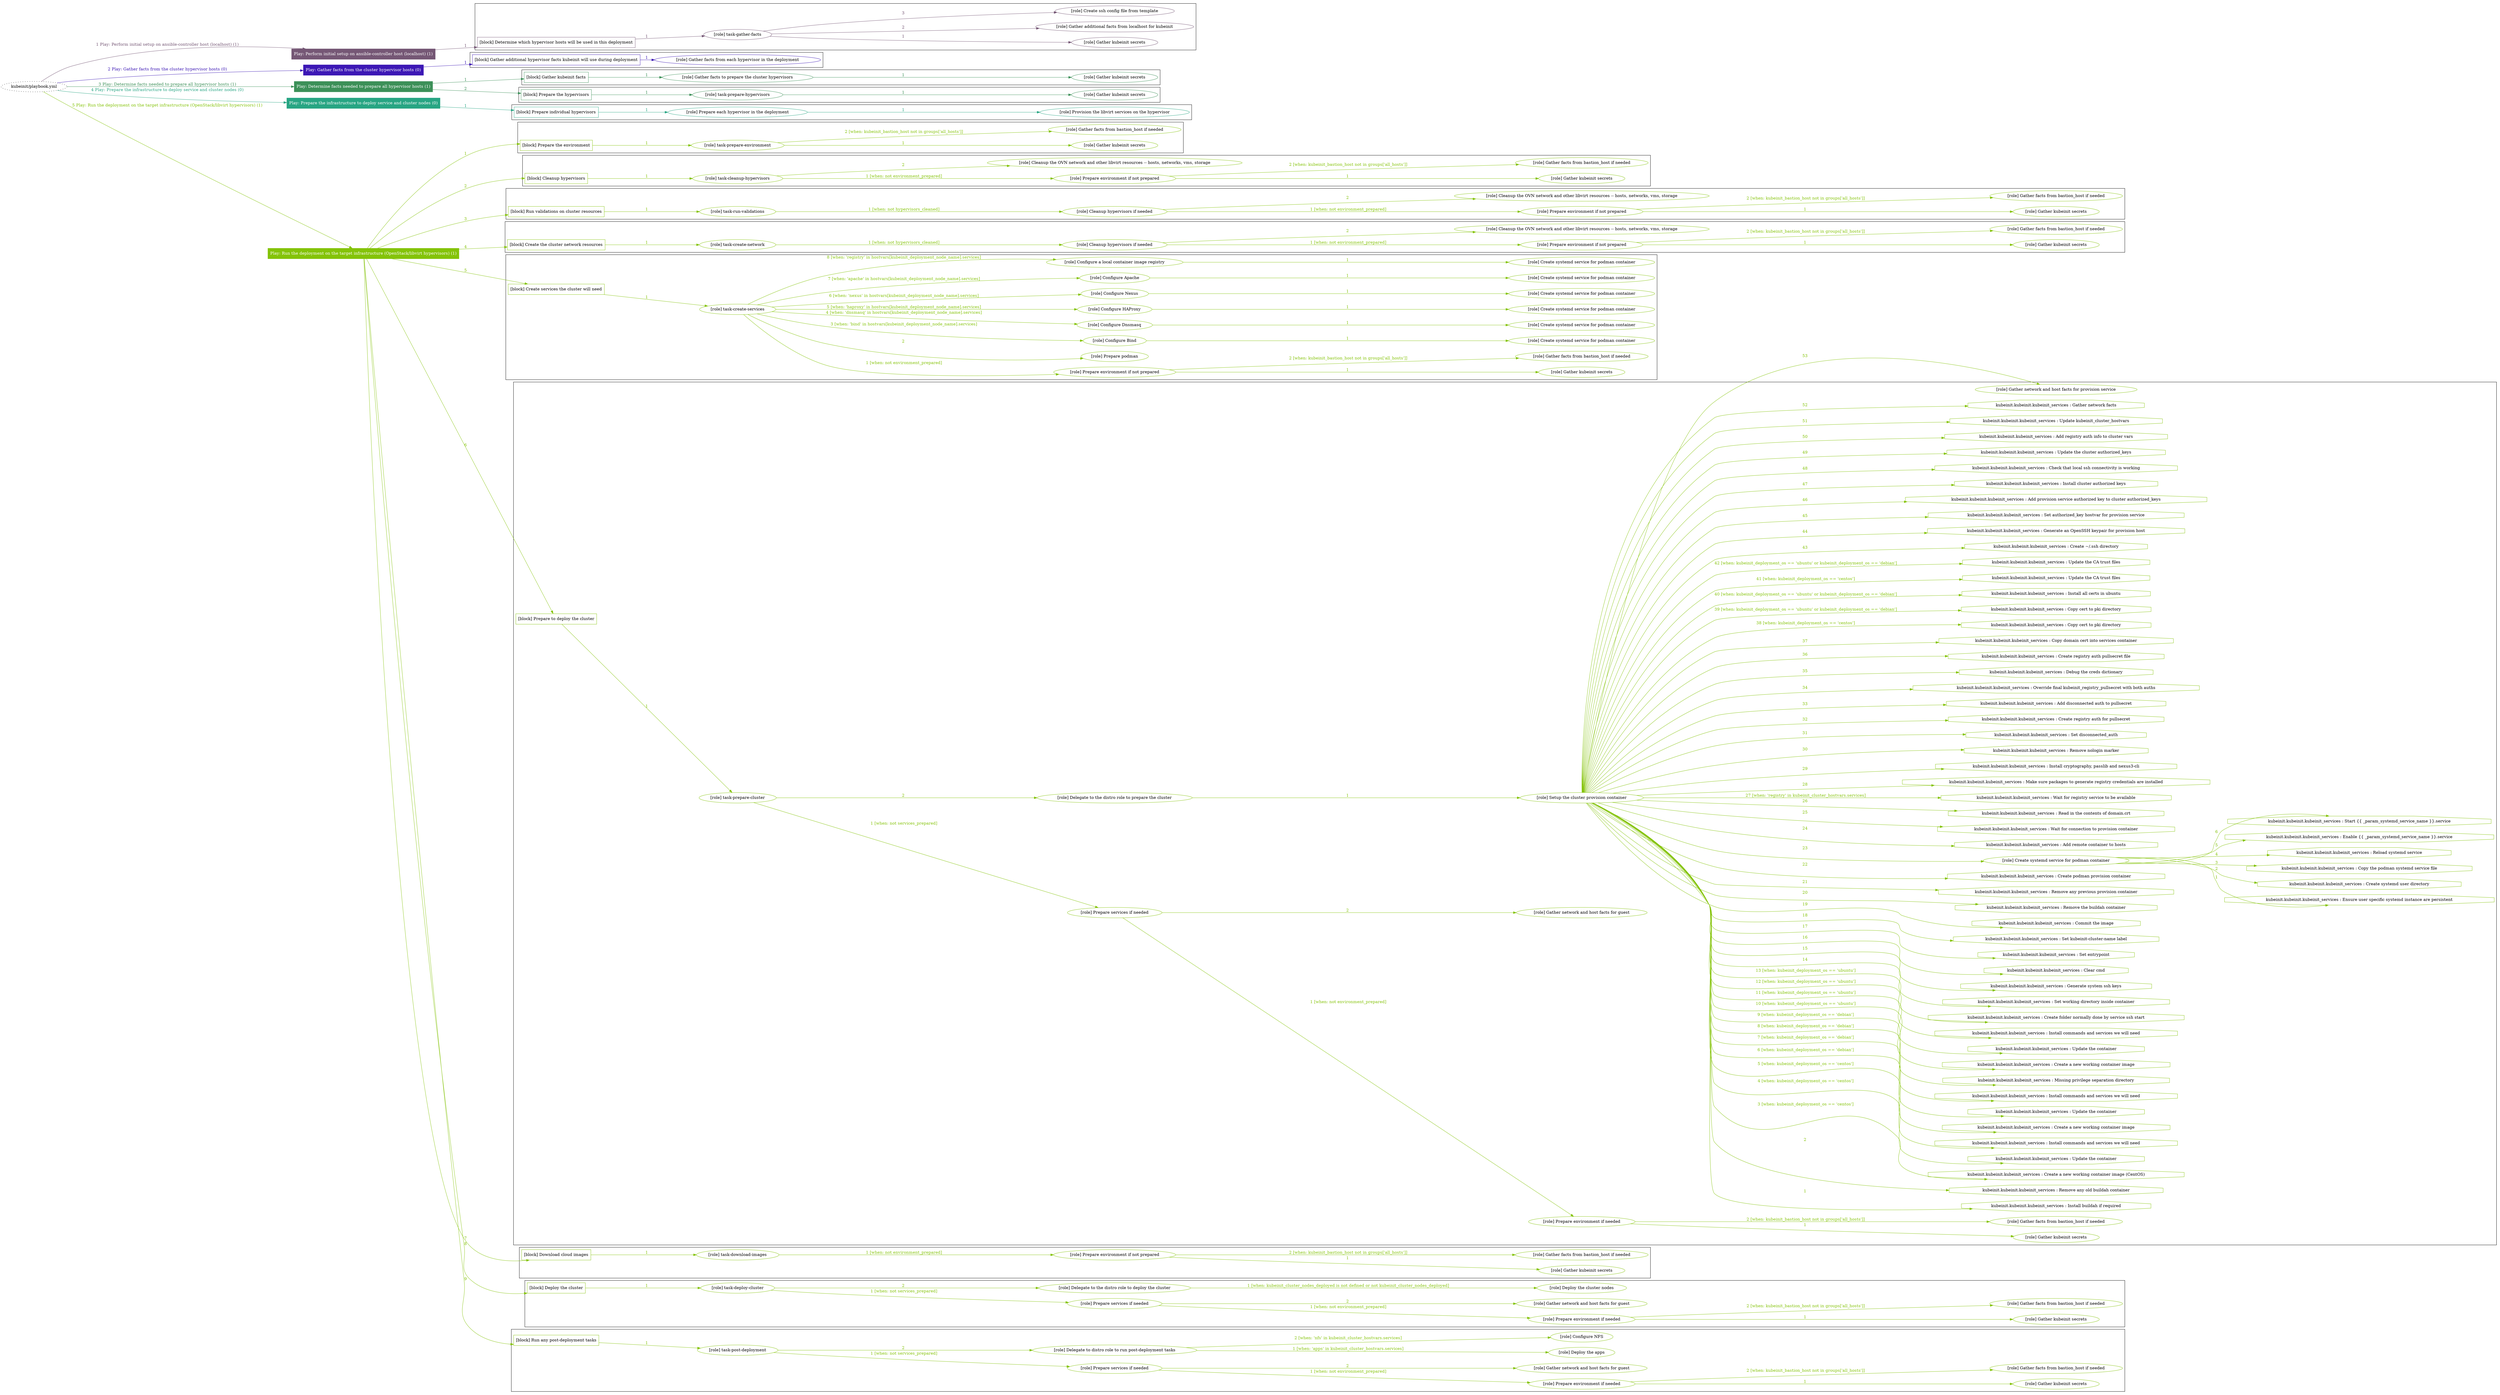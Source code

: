 digraph {
	graph [concentrate=true ordering=in rankdir=LR ratio=fill]
	edge [esep=5 sep=10]
	"kubeinit/playbook.yml" [URL="/home/runner/work/kubeinit/kubeinit/kubeinit/playbook.yml" id=playbook_9e8590ce style=dotted]
	"kubeinit/playbook.yml" -> play_6e6814dd [label="1 Play: Perform initial setup on ansible-controller host (localhost) (1)" color="#755775" fontcolor="#755775" id=edge_play_6e6814dd labeltooltip="1 Play: Perform initial setup on ansible-controller host (localhost) (1)" tooltip="1 Play: Perform initial setup on ansible-controller host (localhost) (1)"]
	subgraph "Play: Perform initial setup on ansible-controller host (localhost) (1)" {
		play_6e6814dd [label="Play: Perform initial setup on ansible-controller host (localhost) (1)" URL="/home/runner/work/kubeinit/kubeinit/kubeinit/playbook.yml" color="#755775" fontcolor="#ffffff" id=play_6e6814dd shape=box style=filled tooltip=localhost]
		play_6e6814dd -> block_7ad4fb0c [label=1 color="#755775" fontcolor="#755775" id=edge_block_7ad4fb0c labeltooltip=1 tooltip=1]
		subgraph cluster_block_7ad4fb0c {
			block_7ad4fb0c [label="[block] Determine which hypervisor hosts will be used in this deployment" URL="/home/runner/work/kubeinit/kubeinit/kubeinit/playbook.yml" color="#755775" id=block_7ad4fb0c labeltooltip="Determine which hypervisor hosts will be used in this deployment" shape=box tooltip="Determine which hypervisor hosts will be used in this deployment"]
			block_7ad4fb0c -> role_34113636 [label="1 " color="#755775" fontcolor="#755775" id=edge_role_34113636 labeltooltip="1 " tooltip="1 "]
			subgraph "task-gather-facts" {
				role_34113636 [label="[role] task-gather-facts" URL="/home/runner/work/kubeinit/kubeinit/kubeinit/playbook.yml" color="#755775" id=role_34113636 tooltip="task-gather-facts"]
				role_34113636 -> role_905339b0 [label="1 " color="#755775" fontcolor="#755775" id=edge_role_905339b0 labeltooltip="1 " tooltip="1 "]
				subgraph "Gather kubeinit secrets" {
					role_905339b0 [label="[role] Gather kubeinit secrets" URL="/home/runner/.ansible/collections/ansible_collections/kubeinit/kubeinit/roles/kubeinit_prepare/tasks/build_hypervisors_group.yml" color="#755775" id=role_905339b0 tooltip="Gather kubeinit secrets"]
				}
				role_34113636 -> role_c9262376 [label="2 " color="#755775" fontcolor="#755775" id=edge_role_c9262376 labeltooltip="2 " tooltip="2 "]
				subgraph "Gather additional facts from localhost for kubeinit" {
					role_c9262376 [label="[role] Gather additional facts from localhost for kubeinit" URL="/home/runner/.ansible/collections/ansible_collections/kubeinit/kubeinit/roles/kubeinit_prepare/tasks/build_hypervisors_group.yml" color="#755775" id=role_c9262376 tooltip="Gather additional facts from localhost for kubeinit"]
				}
				role_34113636 -> role_d67167f5 [label="3 " color="#755775" fontcolor="#755775" id=edge_role_d67167f5 labeltooltip="3 " tooltip="3 "]
				subgraph "Create ssh config file from template" {
					role_d67167f5 [label="[role] Create ssh config file from template" URL="/home/runner/.ansible/collections/ansible_collections/kubeinit/kubeinit/roles/kubeinit_prepare/tasks/build_hypervisors_group.yml" color="#755775" id=role_d67167f5 tooltip="Create ssh config file from template"]
				}
			}
		}
	}
	"kubeinit/playbook.yml" -> play_f9eba4d2 [label="2 Play: Gather facts from the cluster hypervisor hosts (0)" color="#3c17b5" fontcolor="#3c17b5" id=edge_play_f9eba4d2 labeltooltip="2 Play: Gather facts from the cluster hypervisor hosts (0)" tooltip="2 Play: Gather facts from the cluster hypervisor hosts (0)"]
	subgraph "Play: Gather facts from the cluster hypervisor hosts (0)" {
		play_f9eba4d2 [label="Play: Gather facts from the cluster hypervisor hosts (0)" URL="/home/runner/work/kubeinit/kubeinit/kubeinit/playbook.yml" color="#3c17b5" fontcolor="#ffffff" id=play_f9eba4d2 shape=box style=filled tooltip="Play: Gather facts from the cluster hypervisor hosts (0)"]
		play_f9eba4d2 -> block_cbd7370d [label=1 color="#3c17b5" fontcolor="#3c17b5" id=edge_block_cbd7370d labeltooltip=1 tooltip=1]
		subgraph cluster_block_cbd7370d {
			block_cbd7370d [label="[block] Gather additional hypervisor facts kubeinit will use during deployment" URL="/home/runner/work/kubeinit/kubeinit/kubeinit/playbook.yml" color="#3c17b5" id=block_cbd7370d labeltooltip="Gather additional hypervisor facts kubeinit will use during deployment" shape=box tooltip="Gather additional hypervisor facts kubeinit will use during deployment"]
			block_cbd7370d -> role_d136b7aa [label="1 " color="#3c17b5" fontcolor="#3c17b5" id=edge_role_d136b7aa labeltooltip="1 " tooltip="1 "]
			subgraph "Gather facts from each hypervisor in the deployment" {
				role_d136b7aa [label="[role] Gather facts from each hypervisor in the deployment" URL="/home/runner/work/kubeinit/kubeinit/kubeinit/playbook.yml" color="#3c17b5" id=role_d136b7aa tooltip="Gather facts from each hypervisor in the deployment"]
			}
		}
	}
	"kubeinit/playbook.yml" -> play_35827c38 [label="3 Play: Determine facts needed to prepare all hypervisor hosts (1)" color="#3c9058" fontcolor="#3c9058" id=edge_play_35827c38 labeltooltip="3 Play: Determine facts needed to prepare all hypervisor hosts (1)" tooltip="3 Play: Determine facts needed to prepare all hypervisor hosts (1)"]
	subgraph "Play: Determine facts needed to prepare all hypervisor hosts (1)" {
		play_35827c38 [label="Play: Determine facts needed to prepare all hypervisor hosts (1)" URL="/home/runner/work/kubeinit/kubeinit/kubeinit/playbook.yml" color="#3c9058" fontcolor="#ffffff" id=play_35827c38 shape=box style=filled tooltip=localhost]
		play_35827c38 -> block_2162e2ba [label=1 color="#3c9058" fontcolor="#3c9058" id=edge_block_2162e2ba labeltooltip=1 tooltip=1]
		subgraph cluster_block_2162e2ba {
			block_2162e2ba [label="[block] Gather kubeinit facts" URL="/home/runner/work/kubeinit/kubeinit/kubeinit/playbook.yml" color="#3c9058" id=block_2162e2ba labeltooltip="Gather kubeinit facts" shape=box tooltip="Gather kubeinit facts"]
			block_2162e2ba -> role_476d18a1 [label="1 " color="#3c9058" fontcolor="#3c9058" id=edge_role_476d18a1 labeltooltip="1 " tooltip="1 "]
			subgraph "Gather facts to prepare the cluster hypervisors" {
				role_476d18a1 [label="[role] Gather facts to prepare the cluster hypervisors" URL="/home/runner/work/kubeinit/kubeinit/kubeinit/playbook.yml" color="#3c9058" id=role_476d18a1 tooltip="Gather facts to prepare the cluster hypervisors"]
				role_476d18a1 -> role_20627967 [label="1 " color="#3c9058" fontcolor="#3c9058" id=edge_role_20627967 labeltooltip="1 " tooltip="1 "]
				subgraph "Gather kubeinit secrets" {
					role_20627967 [label="[role] Gather kubeinit secrets" URL="/home/runner/.ansible/collections/ansible_collections/kubeinit/kubeinit/roles/kubeinit_prepare/tasks/gather_kubeinit_facts.yml" color="#3c9058" id=role_20627967 tooltip="Gather kubeinit secrets"]
				}
			}
		}
		play_35827c38 -> block_c2675cc8 [label=2 color="#3c9058" fontcolor="#3c9058" id=edge_block_c2675cc8 labeltooltip=2 tooltip=2]
		subgraph cluster_block_c2675cc8 {
			block_c2675cc8 [label="[block] Prepare the hypervisors" URL="/home/runner/work/kubeinit/kubeinit/kubeinit/playbook.yml" color="#3c9058" id=block_c2675cc8 labeltooltip="Prepare the hypervisors" shape=box tooltip="Prepare the hypervisors"]
			block_c2675cc8 -> role_0abdf817 [label="1 " color="#3c9058" fontcolor="#3c9058" id=edge_role_0abdf817 labeltooltip="1 " tooltip="1 "]
			subgraph "task-prepare-hypervisors" {
				role_0abdf817 [label="[role] task-prepare-hypervisors" URL="/home/runner/work/kubeinit/kubeinit/kubeinit/playbook.yml" color="#3c9058" id=role_0abdf817 tooltip="task-prepare-hypervisors"]
				role_0abdf817 -> role_187631dd [label="1 " color="#3c9058" fontcolor="#3c9058" id=edge_role_187631dd labeltooltip="1 " tooltip="1 "]
				subgraph "Gather kubeinit secrets" {
					role_187631dd [label="[role] Gather kubeinit secrets" URL="/home/runner/.ansible/collections/ansible_collections/kubeinit/kubeinit/roles/kubeinit_prepare/tasks/gather_kubeinit_facts.yml" color="#3c9058" id=role_187631dd tooltip="Gather kubeinit secrets"]
				}
			}
		}
	}
	"kubeinit/playbook.yml" -> play_54b2914c [label="4 Play: Prepare the infrastructure to deploy service and cluster nodes (0)" color="#27a583" fontcolor="#27a583" id=edge_play_54b2914c labeltooltip="4 Play: Prepare the infrastructure to deploy service and cluster nodes (0)" tooltip="4 Play: Prepare the infrastructure to deploy service and cluster nodes (0)"]
	subgraph "Play: Prepare the infrastructure to deploy service and cluster nodes (0)" {
		play_54b2914c [label="Play: Prepare the infrastructure to deploy service and cluster nodes (0)" URL="/home/runner/work/kubeinit/kubeinit/kubeinit/playbook.yml" color="#27a583" fontcolor="#ffffff" id=play_54b2914c shape=box style=filled tooltip="Play: Prepare the infrastructure to deploy service and cluster nodes (0)"]
		play_54b2914c -> block_749d59b4 [label=1 color="#27a583" fontcolor="#27a583" id=edge_block_749d59b4 labeltooltip=1 tooltip=1]
		subgraph cluster_block_749d59b4 {
			block_749d59b4 [label="[block] Prepare individual hypervisors" URL="/home/runner/work/kubeinit/kubeinit/kubeinit/playbook.yml" color="#27a583" id=block_749d59b4 labeltooltip="Prepare individual hypervisors" shape=box tooltip="Prepare individual hypervisors"]
			block_749d59b4 -> role_8da99de0 [label="1 " color="#27a583" fontcolor="#27a583" id=edge_role_8da99de0 labeltooltip="1 " tooltip="1 "]
			subgraph "Prepare each hypervisor in the deployment" {
				role_8da99de0 [label="[role] Prepare each hypervisor in the deployment" URL="/home/runner/work/kubeinit/kubeinit/kubeinit/playbook.yml" color="#27a583" id=role_8da99de0 tooltip="Prepare each hypervisor in the deployment"]
				role_8da99de0 -> role_e66c052b [label="1 " color="#27a583" fontcolor="#27a583" id=edge_role_e66c052b labeltooltip="1 " tooltip="1 "]
				subgraph "Provision the libvirt services on the hypervisor" {
					role_e66c052b [label="[role] Provision the libvirt services on the hypervisor" URL="/home/runner/.ansible/collections/ansible_collections/kubeinit/kubeinit/roles/kubeinit_prepare/tasks/prepare_hypervisor.yml" color="#27a583" id=role_e66c052b tooltip="Provision the libvirt services on the hypervisor"]
				}
			}
		}
	}
	"kubeinit/playbook.yml" -> play_ff9cadab [label="5 Play: Run the deployment on the target infrastructure (OpenStack/libvirt hypervisors) (1)" color="#84c309" fontcolor="#84c309" id=edge_play_ff9cadab labeltooltip="5 Play: Run the deployment on the target infrastructure (OpenStack/libvirt hypervisors) (1)" tooltip="5 Play: Run the deployment on the target infrastructure (OpenStack/libvirt hypervisors) (1)"]
	subgraph "Play: Run the deployment on the target infrastructure (OpenStack/libvirt hypervisors) (1)" {
		play_ff9cadab [label="Play: Run the deployment on the target infrastructure (OpenStack/libvirt hypervisors) (1)" URL="/home/runner/work/kubeinit/kubeinit/kubeinit/playbook.yml" color="#84c309" fontcolor="#ffffff" id=play_ff9cadab shape=box style=filled tooltip=localhost]
		play_ff9cadab -> block_61470c29 [label=1 color="#84c309" fontcolor="#84c309" id=edge_block_61470c29 labeltooltip=1 tooltip=1]
		subgraph cluster_block_61470c29 {
			block_61470c29 [label="[block] Prepare the environment" URL="/home/runner/work/kubeinit/kubeinit/kubeinit/playbook.yml" color="#84c309" id=block_61470c29 labeltooltip="Prepare the environment" shape=box tooltip="Prepare the environment"]
			block_61470c29 -> role_3d81091b [label="1 " color="#84c309" fontcolor="#84c309" id=edge_role_3d81091b labeltooltip="1 " tooltip="1 "]
			subgraph "task-prepare-environment" {
				role_3d81091b [label="[role] task-prepare-environment" URL="/home/runner/work/kubeinit/kubeinit/kubeinit/playbook.yml" color="#84c309" id=role_3d81091b tooltip="task-prepare-environment"]
				role_3d81091b -> role_7ec67ee7 [label="1 " color="#84c309" fontcolor="#84c309" id=edge_role_7ec67ee7 labeltooltip="1 " tooltip="1 "]
				subgraph "Gather kubeinit secrets" {
					role_7ec67ee7 [label="[role] Gather kubeinit secrets" URL="/home/runner/.ansible/collections/ansible_collections/kubeinit/kubeinit/roles/kubeinit_prepare/tasks/gather_kubeinit_facts.yml" color="#84c309" id=role_7ec67ee7 tooltip="Gather kubeinit secrets"]
				}
				role_3d81091b -> role_15064175 [label="2 [when: kubeinit_bastion_host not in groups['all_hosts']]" color="#84c309" fontcolor="#84c309" id=edge_role_15064175 labeltooltip="2 [when: kubeinit_bastion_host not in groups['all_hosts']]" tooltip="2 [when: kubeinit_bastion_host not in groups['all_hosts']]"]
				subgraph "Gather facts from bastion_host if needed" {
					role_15064175 [label="[role] Gather facts from bastion_host if needed" URL="/home/runner/.ansible/collections/ansible_collections/kubeinit/kubeinit/roles/kubeinit_prepare/tasks/main.yml" color="#84c309" id=role_15064175 tooltip="Gather facts from bastion_host if needed"]
				}
			}
		}
		play_ff9cadab -> block_e24ab12e [label=2 color="#84c309" fontcolor="#84c309" id=edge_block_e24ab12e labeltooltip=2 tooltip=2]
		subgraph cluster_block_e24ab12e {
			block_e24ab12e [label="[block] Cleanup hypervisors" URL="/home/runner/work/kubeinit/kubeinit/kubeinit/playbook.yml" color="#84c309" id=block_e24ab12e labeltooltip="Cleanup hypervisors" shape=box tooltip="Cleanup hypervisors"]
			block_e24ab12e -> role_8388d59f [label="1 " color="#84c309" fontcolor="#84c309" id=edge_role_8388d59f labeltooltip="1 " tooltip="1 "]
			subgraph "task-cleanup-hypervisors" {
				role_8388d59f [label="[role] task-cleanup-hypervisors" URL="/home/runner/work/kubeinit/kubeinit/kubeinit/playbook.yml" color="#84c309" id=role_8388d59f tooltip="task-cleanup-hypervisors"]
				role_8388d59f -> role_ded98915 [label="1 [when: not environment_prepared]" color="#84c309" fontcolor="#84c309" id=edge_role_ded98915 labeltooltip="1 [when: not environment_prepared]" tooltip="1 [when: not environment_prepared]"]
				subgraph "Prepare environment if not prepared" {
					role_ded98915 [label="[role] Prepare environment if not prepared" URL="/home/runner/.ansible/collections/ansible_collections/kubeinit/kubeinit/roles/kubeinit_libvirt/tasks/cleanup_hypervisors.yml" color="#84c309" id=role_ded98915 tooltip="Prepare environment if not prepared"]
					role_ded98915 -> role_5df68e59 [label="1 " color="#84c309" fontcolor="#84c309" id=edge_role_5df68e59 labeltooltip="1 " tooltip="1 "]
					subgraph "Gather kubeinit secrets" {
						role_5df68e59 [label="[role] Gather kubeinit secrets" URL="/home/runner/.ansible/collections/ansible_collections/kubeinit/kubeinit/roles/kubeinit_prepare/tasks/gather_kubeinit_facts.yml" color="#84c309" id=role_5df68e59 tooltip="Gather kubeinit secrets"]
					}
					role_ded98915 -> role_a82c4663 [label="2 [when: kubeinit_bastion_host not in groups['all_hosts']]" color="#84c309" fontcolor="#84c309" id=edge_role_a82c4663 labeltooltip="2 [when: kubeinit_bastion_host not in groups['all_hosts']]" tooltip="2 [when: kubeinit_bastion_host not in groups['all_hosts']]"]
					subgraph "Gather facts from bastion_host if needed" {
						role_a82c4663 [label="[role] Gather facts from bastion_host if needed" URL="/home/runner/.ansible/collections/ansible_collections/kubeinit/kubeinit/roles/kubeinit_prepare/tasks/main.yml" color="#84c309" id=role_a82c4663 tooltip="Gather facts from bastion_host if needed"]
					}
				}
				role_8388d59f -> role_160d6c56 [label="2 " color="#84c309" fontcolor="#84c309" id=edge_role_160d6c56 labeltooltip="2 " tooltip="2 "]
				subgraph "Cleanup the OVN network and other libvirt resources -- hosts, networks, vms, storage" {
					role_160d6c56 [label="[role] Cleanup the OVN network and other libvirt resources -- hosts, networks, vms, storage" URL="/home/runner/.ansible/collections/ansible_collections/kubeinit/kubeinit/roles/kubeinit_libvirt/tasks/cleanup_hypervisors.yml" color="#84c309" id=role_160d6c56 tooltip="Cleanup the OVN network and other libvirt resources -- hosts, networks, vms, storage"]
				}
			}
		}
		play_ff9cadab -> block_70d4611e [label=3 color="#84c309" fontcolor="#84c309" id=edge_block_70d4611e labeltooltip=3 tooltip=3]
		subgraph cluster_block_70d4611e {
			block_70d4611e [label="[block] Run validations on cluster resources" URL="/home/runner/work/kubeinit/kubeinit/kubeinit/playbook.yml" color="#84c309" id=block_70d4611e labeltooltip="Run validations on cluster resources" shape=box tooltip="Run validations on cluster resources"]
			block_70d4611e -> role_33357c12 [label="1 " color="#84c309" fontcolor="#84c309" id=edge_role_33357c12 labeltooltip="1 " tooltip="1 "]
			subgraph "task-run-validations" {
				role_33357c12 [label="[role] task-run-validations" URL="/home/runner/work/kubeinit/kubeinit/kubeinit/playbook.yml" color="#84c309" id=role_33357c12 tooltip="task-run-validations"]
				role_33357c12 -> role_e08a1973 [label="1 [when: not hypervisors_cleaned]" color="#84c309" fontcolor="#84c309" id=edge_role_e08a1973 labeltooltip="1 [when: not hypervisors_cleaned]" tooltip="1 [when: not hypervisors_cleaned]"]
				subgraph "Cleanup hypervisors if needed" {
					role_e08a1973 [label="[role] Cleanup hypervisors if needed" URL="/home/runner/.ansible/collections/ansible_collections/kubeinit/kubeinit/roles/kubeinit_validations/tasks/main.yml" color="#84c309" id=role_e08a1973 tooltip="Cleanup hypervisors if needed"]
					role_e08a1973 -> role_c4019b33 [label="1 [when: not environment_prepared]" color="#84c309" fontcolor="#84c309" id=edge_role_c4019b33 labeltooltip="1 [when: not environment_prepared]" tooltip="1 [when: not environment_prepared]"]
					subgraph "Prepare environment if not prepared" {
						role_c4019b33 [label="[role] Prepare environment if not prepared" URL="/home/runner/.ansible/collections/ansible_collections/kubeinit/kubeinit/roles/kubeinit_libvirt/tasks/cleanup_hypervisors.yml" color="#84c309" id=role_c4019b33 tooltip="Prepare environment if not prepared"]
						role_c4019b33 -> role_73f1e5bf [label="1 " color="#84c309" fontcolor="#84c309" id=edge_role_73f1e5bf labeltooltip="1 " tooltip="1 "]
						subgraph "Gather kubeinit secrets" {
							role_73f1e5bf [label="[role] Gather kubeinit secrets" URL="/home/runner/.ansible/collections/ansible_collections/kubeinit/kubeinit/roles/kubeinit_prepare/tasks/gather_kubeinit_facts.yml" color="#84c309" id=role_73f1e5bf tooltip="Gather kubeinit secrets"]
						}
						role_c4019b33 -> role_87531a48 [label="2 [when: kubeinit_bastion_host not in groups['all_hosts']]" color="#84c309" fontcolor="#84c309" id=edge_role_87531a48 labeltooltip="2 [when: kubeinit_bastion_host not in groups['all_hosts']]" tooltip="2 [when: kubeinit_bastion_host not in groups['all_hosts']]"]
						subgraph "Gather facts from bastion_host if needed" {
							role_87531a48 [label="[role] Gather facts from bastion_host if needed" URL="/home/runner/.ansible/collections/ansible_collections/kubeinit/kubeinit/roles/kubeinit_prepare/tasks/main.yml" color="#84c309" id=role_87531a48 tooltip="Gather facts from bastion_host if needed"]
						}
					}
					role_e08a1973 -> role_96ea90f6 [label="2 " color="#84c309" fontcolor="#84c309" id=edge_role_96ea90f6 labeltooltip="2 " tooltip="2 "]
					subgraph "Cleanup the OVN network and other libvirt resources -- hosts, networks, vms, storage" {
						role_96ea90f6 [label="[role] Cleanup the OVN network and other libvirt resources -- hosts, networks, vms, storage" URL="/home/runner/.ansible/collections/ansible_collections/kubeinit/kubeinit/roles/kubeinit_libvirt/tasks/cleanup_hypervisors.yml" color="#84c309" id=role_96ea90f6 tooltip="Cleanup the OVN network and other libvirt resources -- hosts, networks, vms, storage"]
					}
				}
			}
		}
		play_ff9cadab -> block_f1764ac2 [label=4 color="#84c309" fontcolor="#84c309" id=edge_block_f1764ac2 labeltooltip=4 tooltip=4]
		subgraph cluster_block_f1764ac2 {
			block_f1764ac2 [label="[block] Create the cluster network resources" URL="/home/runner/work/kubeinit/kubeinit/kubeinit/playbook.yml" color="#84c309" id=block_f1764ac2 labeltooltip="Create the cluster network resources" shape=box tooltip="Create the cluster network resources"]
			block_f1764ac2 -> role_668b4e63 [label="1 " color="#84c309" fontcolor="#84c309" id=edge_role_668b4e63 labeltooltip="1 " tooltip="1 "]
			subgraph "task-create-network" {
				role_668b4e63 [label="[role] task-create-network" URL="/home/runner/work/kubeinit/kubeinit/kubeinit/playbook.yml" color="#84c309" id=role_668b4e63 tooltip="task-create-network"]
				role_668b4e63 -> role_e498e72c [label="1 [when: not hypervisors_cleaned]" color="#84c309" fontcolor="#84c309" id=edge_role_e498e72c labeltooltip="1 [when: not hypervisors_cleaned]" tooltip="1 [when: not hypervisors_cleaned]"]
				subgraph "Cleanup hypervisors if needed" {
					role_e498e72c [label="[role] Cleanup hypervisors if needed" URL="/home/runner/.ansible/collections/ansible_collections/kubeinit/kubeinit/roles/kubeinit_libvirt/tasks/create_network.yml" color="#84c309" id=role_e498e72c tooltip="Cleanup hypervisors if needed"]
					role_e498e72c -> role_c630e9ea [label="1 [when: not environment_prepared]" color="#84c309" fontcolor="#84c309" id=edge_role_c630e9ea labeltooltip="1 [when: not environment_prepared]" tooltip="1 [when: not environment_prepared]"]
					subgraph "Prepare environment if not prepared" {
						role_c630e9ea [label="[role] Prepare environment if not prepared" URL="/home/runner/.ansible/collections/ansible_collections/kubeinit/kubeinit/roles/kubeinit_libvirt/tasks/cleanup_hypervisors.yml" color="#84c309" id=role_c630e9ea tooltip="Prepare environment if not prepared"]
						role_c630e9ea -> role_e7f9cc9a [label="1 " color="#84c309" fontcolor="#84c309" id=edge_role_e7f9cc9a labeltooltip="1 " tooltip="1 "]
						subgraph "Gather kubeinit secrets" {
							role_e7f9cc9a [label="[role] Gather kubeinit secrets" URL="/home/runner/.ansible/collections/ansible_collections/kubeinit/kubeinit/roles/kubeinit_prepare/tasks/gather_kubeinit_facts.yml" color="#84c309" id=role_e7f9cc9a tooltip="Gather kubeinit secrets"]
						}
						role_c630e9ea -> role_5768d6de [label="2 [when: kubeinit_bastion_host not in groups['all_hosts']]" color="#84c309" fontcolor="#84c309" id=edge_role_5768d6de labeltooltip="2 [when: kubeinit_bastion_host not in groups['all_hosts']]" tooltip="2 [when: kubeinit_bastion_host not in groups['all_hosts']]"]
						subgraph "Gather facts from bastion_host if needed" {
							role_5768d6de [label="[role] Gather facts from bastion_host if needed" URL="/home/runner/.ansible/collections/ansible_collections/kubeinit/kubeinit/roles/kubeinit_prepare/tasks/main.yml" color="#84c309" id=role_5768d6de tooltip="Gather facts from bastion_host if needed"]
						}
					}
					role_e498e72c -> role_83d9ced3 [label="2 " color="#84c309" fontcolor="#84c309" id=edge_role_83d9ced3 labeltooltip="2 " tooltip="2 "]
					subgraph "Cleanup the OVN network and other libvirt resources -- hosts, networks, vms, storage" {
						role_83d9ced3 [label="[role] Cleanup the OVN network and other libvirt resources -- hosts, networks, vms, storage" URL="/home/runner/.ansible/collections/ansible_collections/kubeinit/kubeinit/roles/kubeinit_libvirt/tasks/cleanup_hypervisors.yml" color="#84c309" id=role_83d9ced3 tooltip="Cleanup the OVN network and other libvirt resources -- hosts, networks, vms, storage"]
					}
				}
			}
		}
		play_ff9cadab -> block_2b3d70bb [label=5 color="#84c309" fontcolor="#84c309" id=edge_block_2b3d70bb labeltooltip=5 tooltip=5]
		subgraph cluster_block_2b3d70bb {
			block_2b3d70bb [label="[block] Create services the cluster will need" URL="/home/runner/work/kubeinit/kubeinit/kubeinit/playbook.yml" color="#84c309" id=block_2b3d70bb labeltooltip="Create services the cluster will need" shape=box tooltip="Create services the cluster will need"]
			block_2b3d70bb -> role_15e04fa4 [label="1 " color="#84c309" fontcolor="#84c309" id=edge_role_15e04fa4 labeltooltip="1 " tooltip="1 "]
			subgraph "task-create-services" {
				role_15e04fa4 [label="[role] task-create-services" URL="/home/runner/work/kubeinit/kubeinit/kubeinit/playbook.yml" color="#84c309" id=role_15e04fa4 tooltip="task-create-services"]
				role_15e04fa4 -> role_1205ffe7 [label="1 [when: not environment_prepared]" color="#84c309" fontcolor="#84c309" id=edge_role_1205ffe7 labeltooltip="1 [when: not environment_prepared]" tooltip="1 [when: not environment_prepared]"]
				subgraph "Prepare environment if not prepared" {
					role_1205ffe7 [label="[role] Prepare environment if not prepared" URL="/home/runner/.ansible/collections/ansible_collections/kubeinit/kubeinit/roles/kubeinit_services/tasks/main.yml" color="#84c309" id=role_1205ffe7 tooltip="Prepare environment if not prepared"]
					role_1205ffe7 -> role_86575ba8 [label="1 " color="#84c309" fontcolor="#84c309" id=edge_role_86575ba8 labeltooltip="1 " tooltip="1 "]
					subgraph "Gather kubeinit secrets" {
						role_86575ba8 [label="[role] Gather kubeinit secrets" URL="/home/runner/.ansible/collections/ansible_collections/kubeinit/kubeinit/roles/kubeinit_prepare/tasks/gather_kubeinit_facts.yml" color="#84c309" id=role_86575ba8 tooltip="Gather kubeinit secrets"]
					}
					role_1205ffe7 -> role_3c1121c9 [label="2 [when: kubeinit_bastion_host not in groups['all_hosts']]" color="#84c309" fontcolor="#84c309" id=edge_role_3c1121c9 labeltooltip="2 [when: kubeinit_bastion_host not in groups['all_hosts']]" tooltip="2 [when: kubeinit_bastion_host not in groups['all_hosts']]"]
					subgraph "Gather facts from bastion_host if needed" {
						role_3c1121c9 [label="[role] Gather facts from bastion_host if needed" URL="/home/runner/.ansible/collections/ansible_collections/kubeinit/kubeinit/roles/kubeinit_prepare/tasks/main.yml" color="#84c309" id=role_3c1121c9 tooltip="Gather facts from bastion_host if needed"]
					}
				}
				role_15e04fa4 -> role_cea0356c [label="2 " color="#84c309" fontcolor="#84c309" id=edge_role_cea0356c labeltooltip="2 " tooltip="2 "]
				subgraph "Prepare podman" {
					role_cea0356c [label="[role] Prepare podman" URL="/home/runner/.ansible/collections/ansible_collections/kubeinit/kubeinit/roles/kubeinit_services/tasks/00_create_service_pod.yml" color="#84c309" id=role_cea0356c tooltip="Prepare podman"]
				}
				role_15e04fa4 -> role_fe9a0e10 [label="3 [when: 'bind' in hostvars[kubeinit_deployment_node_name].services]" color="#84c309" fontcolor="#84c309" id=edge_role_fe9a0e10 labeltooltip="3 [when: 'bind' in hostvars[kubeinit_deployment_node_name].services]" tooltip="3 [when: 'bind' in hostvars[kubeinit_deployment_node_name].services]"]
				subgraph "Configure Bind" {
					role_fe9a0e10 [label="[role] Configure Bind" URL="/home/runner/.ansible/collections/ansible_collections/kubeinit/kubeinit/roles/kubeinit_services/tasks/start_services_containers.yml" color="#84c309" id=role_fe9a0e10 tooltip="Configure Bind"]
					role_fe9a0e10 -> role_ddf34e8b [label="1 " color="#84c309" fontcolor="#84c309" id=edge_role_ddf34e8b labeltooltip="1 " tooltip="1 "]
					subgraph "Create systemd service for podman container" {
						role_ddf34e8b [label="[role] Create systemd service for podman container" URL="/home/runner/.ansible/collections/ansible_collections/kubeinit/kubeinit/roles/kubeinit_bind/tasks/main.yml" color="#84c309" id=role_ddf34e8b tooltip="Create systemd service for podman container"]
					}
				}
				role_15e04fa4 -> role_e0a78768 [label="4 [when: 'dnsmasq' in hostvars[kubeinit_deployment_node_name].services]" color="#84c309" fontcolor="#84c309" id=edge_role_e0a78768 labeltooltip="4 [when: 'dnsmasq' in hostvars[kubeinit_deployment_node_name].services]" tooltip="4 [when: 'dnsmasq' in hostvars[kubeinit_deployment_node_name].services]"]
				subgraph "Configure Dnsmasq" {
					role_e0a78768 [label="[role] Configure Dnsmasq" URL="/home/runner/.ansible/collections/ansible_collections/kubeinit/kubeinit/roles/kubeinit_services/tasks/start_services_containers.yml" color="#84c309" id=role_e0a78768 tooltip="Configure Dnsmasq"]
					role_e0a78768 -> role_cc67a410 [label="1 " color="#84c309" fontcolor="#84c309" id=edge_role_cc67a410 labeltooltip="1 " tooltip="1 "]
					subgraph "Create systemd service for podman container" {
						role_cc67a410 [label="[role] Create systemd service for podman container" URL="/home/runner/.ansible/collections/ansible_collections/kubeinit/kubeinit/roles/kubeinit_dnsmasq/tasks/main.yml" color="#84c309" id=role_cc67a410 tooltip="Create systemd service for podman container"]
					}
				}
				role_15e04fa4 -> role_fddbc19d [label="5 [when: 'haproxy' in hostvars[kubeinit_deployment_node_name].services]" color="#84c309" fontcolor="#84c309" id=edge_role_fddbc19d labeltooltip="5 [when: 'haproxy' in hostvars[kubeinit_deployment_node_name].services]" tooltip="5 [when: 'haproxy' in hostvars[kubeinit_deployment_node_name].services]"]
				subgraph "Configure HAProxy" {
					role_fddbc19d [label="[role] Configure HAProxy" URL="/home/runner/.ansible/collections/ansible_collections/kubeinit/kubeinit/roles/kubeinit_services/tasks/start_services_containers.yml" color="#84c309" id=role_fddbc19d tooltip="Configure HAProxy"]
					role_fddbc19d -> role_f64c5414 [label="1 " color="#84c309" fontcolor="#84c309" id=edge_role_f64c5414 labeltooltip="1 " tooltip="1 "]
					subgraph "Create systemd service for podman container" {
						role_f64c5414 [label="[role] Create systemd service for podman container" URL="/home/runner/.ansible/collections/ansible_collections/kubeinit/kubeinit/roles/kubeinit_haproxy/tasks/main.yml" color="#84c309" id=role_f64c5414 tooltip="Create systemd service for podman container"]
					}
				}
				role_15e04fa4 -> role_c0b6e5b2 [label="6 [when: 'nexus' in hostvars[kubeinit_deployment_node_name].services]" color="#84c309" fontcolor="#84c309" id=edge_role_c0b6e5b2 labeltooltip="6 [when: 'nexus' in hostvars[kubeinit_deployment_node_name].services]" tooltip="6 [when: 'nexus' in hostvars[kubeinit_deployment_node_name].services]"]
				subgraph "Configure Nexus" {
					role_c0b6e5b2 [label="[role] Configure Nexus" URL="/home/runner/.ansible/collections/ansible_collections/kubeinit/kubeinit/roles/kubeinit_services/tasks/start_services_containers.yml" color="#84c309" id=role_c0b6e5b2 tooltip="Configure Nexus"]
					role_c0b6e5b2 -> role_95018817 [label="1 " color="#84c309" fontcolor="#84c309" id=edge_role_95018817 labeltooltip="1 " tooltip="1 "]
					subgraph "Create systemd service for podman container" {
						role_95018817 [label="[role] Create systemd service for podman container" URL="/home/runner/.ansible/collections/ansible_collections/kubeinit/kubeinit/roles/kubeinit_nexus/tasks/main.yml" color="#84c309" id=role_95018817 tooltip="Create systemd service for podman container"]
					}
				}
				role_15e04fa4 -> role_0c6329f5 [label="7 [when: 'apache' in hostvars[kubeinit_deployment_node_name].services]" color="#84c309" fontcolor="#84c309" id=edge_role_0c6329f5 labeltooltip="7 [when: 'apache' in hostvars[kubeinit_deployment_node_name].services]" tooltip="7 [when: 'apache' in hostvars[kubeinit_deployment_node_name].services]"]
				subgraph "Configure Apache" {
					role_0c6329f5 [label="[role] Configure Apache" URL="/home/runner/.ansible/collections/ansible_collections/kubeinit/kubeinit/roles/kubeinit_services/tasks/start_services_containers.yml" color="#84c309" id=role_0c6329f5 tooltip="Configure Apache"]
					role_0c6329f5 -> role_b669a2d4 [label="1 " color="#84c309" fontcolor="#84c309" id=edge_role_b669a2d4 labeltooltip="1 " tooltip="1 "]
					subgraph "Create systemd service for podman container" {
						role_b669a2d4 [label="[role] Create systemd service for podman container" URL="/home/runner/.ansible/collections/ansible_collections/kubeinit/kubeinit/roles/kubeinit_apache/tasks/main.yml" color="#84c309" id=role_b669a2d4 tooltip="Create systemd service for podman container"]
					}
				}
				role_15e04fa4 -> role_a3e14d32 [label="8 [when: 'registry' in hostvars[kubeinit_deployment_node_name].services]" color="#84c309" fontcolor="#84c309" id=edge_role_a3e14d32 labeltooltip="8 [when: 'registry' in hostvars[kubeinit_deployment_node_name].services]" tooltip="8 [when: 'registry' in hostvars[kubeinit_deployment_node_name].services]"]
				subgraph "Configure a local container image registry" {
					role_a3e14d32 [label="[role] Configure a local container image registry" URL="/home/runner/.ansible/collections/ansible_collections/kubeinit/kubeinit/roles/kubeinit_services/tasks/start_services_containers.yml" color="#84c309" id=role_a3e14d32 tooltip="Configure a local container image registry"]
					role_a3e14d32 -> role_fbcd0856 [label="1 " color="#84c309" fontcolor="#84c309" id=edge_role_fbcd0856 labeltooltip="1 " tooltip="1 "]
					subgraph "Create systemd service for podman container" {
						role_fbcd0856 [label="[role] Create systemd service for podman container" URL="/home/runner/.ansible/collections/ansible_collections/kubeinit/kubeinit/roles/kubeinit_registry/tasks/main.yml" color="#84c309" id=role_fbcd0856 tooltip="Create systemd service for podman container"]
					}
				}
			}
		}
		play_ff9cadab -> block_d5353967 [label=6 color="#84c309" fontcolor="#84c309" id=edge_block_d5353967 labeltooltip=6 tooltip=6]
		subgraph cluster_block_d5353967 {
			block_d5353967 [label="[block] Prepare to deploy the cluster" URL="/home/runner/work/kubeinit/kubeinit/kubeinit/playbook.yml" color="#84c309" id=block_d5353967 labeltooltip="Prepare to deploy the cluster" shape=box tooltip="Prepare to deploy the cluster"]
			block_d5353967 -> role_f139419a [label="1 " color="#84c309" fontcolor="#84c309" id=edge_role_f139419a labeltooltip="1 " tooltip="1 "]
			subgraph "task-prepare-cluster" {
				role_f139419a [label="[role] task-prepare-cluster" URL="/home/runner/work/kubeinit/kubeinit/kubeinit/playbook.yml" color="#84c309" id=role_f139419a tooltip="task-prepare-cluster"]
				role_f139419a -> role_50e97338 [label="1 [when: not services_prepared]" color="#84c309" fontcolor="#84c309" id=edge_role_50e97338 labeltooltip="1 [when: not services_prepared]" tooltip="1 [when: not services_prepared]"]
				subgraph "Prepare services if needed" {
					role_50e97338 [label="[role] Prepare services if needed" URL="/home/runner/.ansible/collections/ansible_collections/kubeinit/kubeinit/roles/kubeinit_prepare/tasks/prepare_cluster.yml" color="#84c309" id=role_50e97338 tooltip="Prepare services if needed"]
					role_50e97338 -> role_4a45a625 [label="1 [when: not environment_prepared]" color="#84c309" fontcolor="#84c309" id=edge_role_4a45a625 labeltooltip="1 [when: not environment_prepared]" tooltip="1 [when: not environment_prepared]"]
					subgraph "Prepare environment if needed" {
						role_4a45a625 [label="[role] Prepare environment if needed" URL="/home/runner/.ansible/collections/ansible_collections/kubeinit/kubeinit/roles/kubeinit_services/tasks/prepare_services.yml" color="#84c309" id=role_4a45a625 tooltip="Prepare environment if needed"]
						role_4a45a625 -> role_6c092e6a [label="1 " color="#84c309" fontcolor="#84c309" id=edge_role_6c092e6a labeltooltip="1 " tooltip="1 "]
						subgraph "Gather kubeinit secrets" {
							role_6c092e6a [label="[role] Gather kubeinit secrets" URL="/home/runner/.ansible/collections/ansible_collections/kubeinit/kubeinit/roles/kubeinit_prepare/tasks/gather_kubeinit_facts.yml" color="#84c309" id=role_6c092e6a tooltip="Gather kubeinit secrets"]
						}
						role_4a45a625 -> role_44d50c47 [label="2 [when: kubeinit_bastion_host not in groups['all_hosts']]" color="#84c309" fontcolor="#84c309" id=edge_role_44d50c47 labeltooltip="2 [when: kubeinit_bastion_host not in groups['all_hosts']]" tooltip="2 [when: kubeinit_bastion_host not in groups['all_hosts']]"]
						subgraph "Gather facts from bastion_host if needed" {
							role_44d50c47 [label="[role] Gather facts from bastion_host if needed" URL="/home/runner/.ansible/collections/ansible_collections/kubeinit/kubeinit/roles/kubeinit_prepare/tasks/main.yml" color="#84c309" id=role_44d50c47 tooltip="Gather facts from bastion_host if needed"]
						}
					}
					role_50e97338 -> role_7b2afba8 [label="2 " color="#84c309" fontcolor="#84c309" id=edge_role_7b2afba8 labeltooltip="2 " tooltip="2 "]
					subgraph "Gather network and host facts for guest" {
						role_7b2afba8 [label="[role] Gather network and host facts for guest" URL="/home/runner/.ansible/collections/ansible_collections/kubeinit/kubeinit/roles/kubeinit_services/tasks/prepare_services.yml" color="#84c309" id=role_7b2afba8 tooltip="Gather network and host facts for guest"]
					}
				}
				role_f139419a -> role_593b6d24 [label="2 " color="#84c309" fontcolor="#84c309" id=edge_role_593b6d24 labeltooltip="2 " tooltip="2 "]
				subgraph "Delegate to the distro role to prepare the cluster" {
					role_593b6d24 [label="[role] Delegate to the distro role to prepare the cluster" URL="/home/runner/.ansible/collections/ansible_collections/kubeinit/kubeinit/roles/kubeinit_prepare/tasks/prepare_cluster.yml" color="#84c309" id=role_593b6d24 tooltip="Delegate to the distro role to prepare the cluster"]
					role_593b6d24 -> role_562aba80 [label="1 " color="#84c309" fontcolor="#84c309" id=edge_role_562aba80 labeltooltip="1 " tooltip="1 "]
					subgraph "Setup the cluster provision container" {
						role_562aba80 [label="[role] Setup the cluster provision container" URL="/home/runner/.ansible/collections/ansible_collections/kubeinit/kubeinit/roles/kubeinit_cdk/tasks/prepare_cluster.yml" color="#84c309" id=role_562aba80 tooltip="Setup the cluster provision container"]
						task_34af12f2 [label="kubeinit.kubeinit.kubeinit_services : Install buildah if required" URL="/home/runner/.ansible/collections/ansible_collections/kubeinit/kubeinit/roles/kubeinit_services/tasks/create_provision_container.yml" color="#84c309" id=task_34af12f2 shape=octagon tooltip="kubeinit.kubeinit.kubeinit_services : Install buildah if required"]
						role_562aba80 -> task_34af12f2 [label="1 " color="#84c309" fontcolor="#84c309" id=edge_task_34af12f2 labeltooltip="1 " tooltip="1 "]
						task_ee9965a9 [label="kubeinit.kubeinit.kubeinit_services : Remove any old buildah container" URL="/home/runner/.ansible/collections/ansible_collections/kubeinit/kubeinit/roles/kubeinit_services/tasks/create_provision_container.yml" color="#84c309" id=task_ee9965a9 shape=octagon tooltip="kubeinit.kubeinit.kubeinit_services : Remove any old buildah container"]
						role_562aba80 -> task_ee9965a9 [label="2 " color="#84c309" fontcolor="#84c309" id=edge_task_ee9965a9 labeltooltip="2 " tooltip="2 "]
						task_176f30e8 [label="kubeinit.kubeinit.kubeinit_services : Create a new working container image (CentOS)" URL="/home/runner/.ansible/collections/ansible_collections/kubeinit/kubeinit/roles/kubeinit_services/tasks/create_provision_container.yml" color="#84c309" id=task_176f30e8 shape=octagon tooltip="kubeinit.kubeinit.kubeinit_services : Create a new working container image (CentOS)"]
						role_562aba80 -> task_176f30e8 [label="3 [when: kubeinit_deployment_os == 'centos']" color="#84c309" fontcolor="#84c309" id=edge_task_176f30e8 labeltooltip="3 [when: kubeinit_deployment_os == 'centos']" tooltip="3 [when: kubeinit_deployment_os == 'centos']"]
						task_d164c14e [label="kubeinit.kubeinit.kubeinit_services : Update the container" URL="/home/runner/.ansible/collections/ansible_collections/kubeinit/kubeinit/roles/kubeinit_services/tasks/create_provision_container.yml" color="#84c309" id=task_d164c14e shape=octagon tooltip="kubeinit.kubeinit.kubeinit_services : Update the container"]
						role_562aba80 -> task_d164c14e [label="4 [when: kubeinit_deployment_os == 'centos']" color="#84c309" fontcolor="#84c309" id=edge_task_d164c14e labeltooltip="4 [when: kubeinit_deployment_os == 'centos']" tooltip="4 [when: kubeinit_deployment_os == 'centos']"]
						task_7442ac6e [label="kubeinit.kubeinit.kubeinit_services : Install commands and services we will need" URL="/home/runner/.ansible/collections/ansible_collections/kubeinit/kubeinit/roles/kubeinit_services/tasks/create_provision_container.yml" color="#84c309" id=task_7442ac6e shape=octagon tooltip="kubeinit.kubeinit.kubeinit_services : Install commands and services we will need"]
						role_562aba80 -> task_7442ac6e [label="5 [when: kubeinit_deployment_os == 'centos']" color="#84c309" fontcolor="#84c309" id=edge_task_7442ac6e labeltooltip="5 [when: kubeinit_deployment_os == 'centos']" tooltip="5 [when: kubeinit_deployment_os == 'centos']"]
						task_1ba77a85 [label="kubeinit.kubeinit.kubeinit_services : Create a new working container image" URL="/home/runner/.ansible/collections/ansible_collections/kubeinit/kubeinit/roles/kubeinit_services/tasks/create_provision_container.yml" color="#84c309" id=task_1ba77a85 shape=octagon tooltip="kubeinit.kubeinit.kubeinit_services : Create a new working container image"]
						role_562aba80 -> task_1ba77a85 [label="6 [when: kubeinit_deployment_os == 'debian']" color="#84c309" fontcolor="#84c309" id=edge_task_1ba77a85 labeltooltip="6 [when: kubeinit_deployment_os == 'debian']" tooltip="6 [when: kubeinit_deployment_os == 'debian']"]
						task_c1d2ae24 [label="kubeinit.kubeinit.kubeinit_services : Update the container" URL="/home/runner/.ansible/collections/ansible_collections/kubeinit/kubeinit/roles/kubeinit_services/tasks/create_provision_container.yml" color="#84c309" id=task_c1d2ae24 shape=octagon tooltip="kubeinit.kubeinit.kubeinit_services : Update the container"]
						role_562aba80 -> task_c1d2ae24 [label="7 [when: kubeinit_deployment_os == 'debian']" color="#84c309" fontcolor="#84c309" id=edge_task_c1d2ae24 labeltooltip="7 [when: kubeinit_deployment_os == 'debian']" tooltip="7 [when: kubeinit_deployment_os == 'debian']"]
						task_71fedf29 [label="kubeinit.kubeinit.kubeinit_services : Install commands and services we will need" URL="/home/runner/.ansible/collections/ansible_collections/kubeinit/kubeinit/roles/kubeinit_services/tasks/create_provision_container.yml" color="#84c309" id=task_71fedf29 shape=octagon tooltip="kubeinit.kubeinit.kubeinit_services : Install commands and services we will need"]
						role_562aba80 -> task_71fedf29 [label="8 [when: kubeinit_deployment_os == 'debian']" color="#84c309" fontcolor="#84c309" id=edge_task_71fedf29 labeltooltip="8 [when: kubeinit_deployment_os == 'debian']" tooltip="8 [when: kubeinit_deployment_os == 'debian']"]
						task_b458efd4 [label="kubeinit.kubeinit.kubeinit_services : Missing privilege separation directory" URL="/home/runner/.ansible/collections/ansible_collections/kubeinit/kubeinit/roles/kubeinit_services/tasks/create_provision_container.yml" color="#84c309" id=task_b458efd4 shape=octagon tooltip="kubeinit.kubeinit.kubeinit_services : Missing privilege separation directory"]
						role_562aba80 -> task_b458efd4 [label="9 [when: kubeinit_deployment_os == 'debian']" color="#84c309" fontcolor="#84c309" id=edge_task_b458efd4 labeltooltip="9 [when: kubeinit_deployment_os == 'debian']" tooltip="9 [when: kubeinit_deployment_os == 'debian']"]
						task_a4478ca5 [label="kubeinit.kubeinit.kubeinit_services : Create a new working container image" URL="/home/runner/.ansible/collections/ansible_collections/kubeinit/kubeinit/roles/kubeinit_services/tasks/create_provision_container.yml" color="#84c309" id=task_a4478ca5 shape=octagon tooltip="kubeinit.kubeinit.kubeinit_services : Create a new working container image"]
						role_562aba80 -> task_a4478ca5 [label="10 [when: kubeinit_deployment_os == 'ubuntu']" color="#84c309" fontcolor="#84c309" id=edge_task_a4478ca5 labeltooltip="10 [when: kubeinit_deployment_os == 'ubuntu']" tooltip="10 [when: kubeinit_deployment_os == 'ubuntu']"]
						task_623dacbc [label="kubeinit.kubeinit.kubeinit_services : Update the container" URL="/home/runner/.ansible/collections/ansible_collections/kubeinit/kubeinit/roles/kubeinit_services/tasks/create_provision_container.yml" color="#84c309" id=task_623dacbc shape=octagon tooltip="kubeinit.kubeinit.kubeinit_services : Update the container"]
						role_562aba80 -> task_623dacbc [label="11 [when: kubeinit_deployment_os == 'ubuntu']" color="#84c309" fontcolor="#84c309" id=edge_task_623dacbc labeltooltip="11 [when: kubeinit_deployment_os == 'ubuntu']" tooltip="11 [when: kubeinit_deployment_os == 'ubuntu']"]
						task_10851d6c [label="kubeinit.kubeinit.kubeinit_services : Install commands and services we will need" URL="/home/runner/.ansible/collections/ansible_collections/kubeinit/kubeinit/roles/kubeinit_services/tasks/create_provision_container.yml" color="#84c309" id=task_10851d6c shape=octagon tooltip="kubeinit.kubeinit.kubeinit_services : Install commands and services we will need"]
						role_562aba80 -> task_10851d6c [label="12 [when: kubeinit_deployment_os == 'ubuntu']" color="#84c309" fontcolor="#84c309" id=edge_task_10851d6c labeltooltip="12 [when: kubeinit_deployment_os == 'ubuntu']" tooltip="12 [when: kubeinit_deployment_os == 'ubuntu']"]
						task_73f5aa4f [label="kubeinit.kubeinit.kubeinit_services : Create folder normally done by service ssh start" URL="/home/runner/.ansible/collections/ansible_collections/kubeinit/kubeinit/roles/kubeinit_services/tasks/create_provision_container.yml" color="#84c309" id=task_73f5aa4f shape=octagon tooltip="kubeinit.kubeinit.kubeinit_services : Create folder normally done by service ssh start"]
						role_562aba80 -> task_73f5aa4f [label="13 [when: kubeinit_deployment_os == 'ubuntu']" color="#84c309" fontcolor="#84c309" id=edge_task_73f5aa4f labeltooltip="13 [when: kubeinit_deployment_os == 'ubuntu']" tooltip="13 [when: kubeinit_deployment_os == 'ubuntu']"]
						task_3276a58a [label="kubeinit.kubeinit.kubeinit_services : Set working directory inside container" URL="/home/runner/.ansible/collections/ansible_collections/kubeinit/kubeinit/roles/kubeinit_services/tasks/create_provision_container.yml" color="#84c309" id=task_3276a58a shape=octagon tooltip="kubeinit.kubeinit.kubeinit_services : Set working directory inside container"]
						role_562aba80 -> task_3276a58a [label="14 " color="#84c309" fontcolor="#84c309" id=edge_task_3276a58a labeltooltip="14 " tooltip="14 "]
						task_7ebe19c4 [label="kubeinit.kubeinit.kubeinit_services : Generate system ssh keys" URL="/home/runner/.ansible/collections/ansible_collections/kubeinit/kubeinit/roles/kubeinit_services/tasks/create_provision_container.yml" color="#84c309" id=task_7ebe19c4 shape=octagon tooltip="kubeinit.kubeinit.kubeinit_services : Generate system ssh keys"]
						role_562aba80 -> task_7ebe19c4 [label="15 " color="#84c309" fontcolor="#84c309" id=edge_task_7ebe19c4 labeltooltip="15 " tooltip="15 "]
						task_76591208 [label="kubeinit.kubeinit.kubeinit_services : Clear cmd" URL="/home/runner/.ansible/collections/ansible_collections/kubeinit/kubeinit/roles/kubeinit_services/tasks/create_provision_container.yml" color="#84c309" id=task_76591208 shape=octagon tooltip="kubeinit.kubeinit.kubeinit_services : Clear cmd"]
						role_562aba80 -> task_76591208 [label="16 " color="#84c309" fontcolor="#84c309" id=edge_task_76591208 labeltooltip="16 " tooltip="16 "]
						task_0c2c013c [label="kubeinit.kubeinit.kubeinit_services : Set entrypoint" URL="/home/runner/.ansible/collections/ansible_collections/kubeinit/kubeinit/roles/kubeinit_services/tasks/create_provision_container.yml" color="#84c309" id=task_0c2c013c shape=octagon tooltip="kubeinit.kubeinit.kubeinit_services : Set entrypoint"]
						role_562aba80 -> task_0c2c013c [label="17 " color="#84c309" fontcolor="#84c309" id=edge_task_0c2c013c labeltooltip="17 " tooltip="17 "]
						task_0d40cbc3 [label="kubeinit.kubeinit.kubeinit_services : Set kubeinit-cluster-name label" URL="/home/runner/.ansible/collections/ansible_collections/kubeinit/kubeinit/roles/kubeinit_services/tasks/create_provision_container.yml" color="#84c309" id=task_0d40cbc3 shape=octagon tooltip="kubeinit.kubeinit.kubeinit_services : Set kubeinit-cluster-name label"]
						role_562aba80 -> task_0d40cbc3 [label="18 " color="#84c309" fontcolor="#84c309" id=edge_task_0d40cbc3 labeltooltip="18 " tooltip="18 "]
						task_9170f65b [label="kubeinit.kubeinit.kubeinit_services : Commit the image" URL="/home/runner/.ansible/collections/ansible_collections/kubeinit/kubeinit/roles/kubeinit_services/tasks/create_provision_container.yml" color="#84c309" id=task_9170f65b shape=octagon tooltip="kubeinit.kubeinit.kubeinit_services : Commit the image"]
						role_562aba80 -> task_9170f65b [label="19 " color="#84c309" fontcolor="#84c309" id=edge_task_9170f65b labeltooltip="19 " tooltip="19 "]
						task_0024899a [label="kubeinit.kubeinit.kubeinit_services : Remove the buildah container" URL="/home/runner/.ansible/collections/ansible_collections/kubeinit/kubeinit/roles/kubeinit_services/tasks/create_provision_container.yml" color="#84c309" id=task_0024899a shape=octagon tooltip="kubeinit.kubeinit.kubeinit_services : Remove the buildah container"]
						role_562aba80 -> task_0024899a [label="20 " color="#84c309" fontcolor="#84c309" id=edge_task_0024899a labeltooltip="20 " tooltip="20 "]
						task_d5d41f6f [label="kubeinit.kubeinit.kubeinit_services : Remove any previous provision container" URL="/home/runner/.ansible/collections/ansible_collections/kubeinit/kubeinit/roles/kubeinit_services/tasks/create_provision_container.yml" color="#84c309" id=task_d5d41f6f shape=octagon tooltip="kubeinit.kubeinit.kubeinit_services : Remove any previous provision container"]
						role_562aba80 -> task_d5d41f6f [label="21 " color="#84c309" fontcolor="#84c309" id=edge_task_d5d41f6f labeltooltip="21 " tooltip="21 "]
						task_1e405a71 [label="kubeinit.kubeinit.kubeinit_services : Create podman provision container" URL="/home/runner/.ansible/collections/ansible_collections/kubeinit/kubeinit/roles/kubeinit_services/tasks/create_provision_container.yml" color="#84c309" id=task_1e405a71 shape=octagon tooltip="kubeinit.kubeinit.kubeinit_services : Create podman provision container"]
						role_562aba80 -> task_1e405a71 [label="22 " color="#84c309" fontcolor="#84c309" id=edge_task_1e405a71 labeltooltip="22 " tooltip="22 "]
						role_562aba80 -> role_54cf7850 [label="23 " color="#84c309" fontcolor="#84c309" id=edge_role_54cf7850 labeltooltip="23 " tooltip="23 "]
						subgraph "Create systemd service for podman container" {
							role_54cf7850 [label="[role] Create systemd service for podman container" URL="/home/runner/.ansible/collections/ansible_collections/kubeinit/kubeinit/roles/kubeinit_services/tasks/create_provision_container.yml" color="#84c309" id=role_54cf7850 tooltip="Create systemd service for podman container"]
							task_f6e9d0c3 [label="kubeinit.kubeinit.kubeinit_services : Ensure user specific systemd instance are persistent" URL="/home/runner/.ansible/collections/ansible_collections/kubeinit/kubeinit/roles/kubeinit_services/tasks/create_managed_service.yml" color="#84c309" id=task_f6e9d0c3 shape=octagon tooltip="kubeinit.kubeinit.kubeinit_services : Ensure user specific systemd instance are persistent"]
							role_54cf7850 -> task_f6e9d0c3 [label="1 " color="#84c309" fontcolor="#84c309" id=edge_task_f6e9d0c3 labeltooltip="1 " tooltip="1 "]
							task_35cb0ee7 [label="kubeinit.kubeinit.kubeinit_services : Create systemd user directory" URL="/home/runner/.ansible/collections/ansible_collections/kubeinit/kubeinit/roles/kubeinit_services/tasks/create_managed_service.yml" color="#84c309" id=task_35cb0ee7 shape=octagon tooltip="kubeinit.kubeinit.kubeinit_services : Create systemd user directory"]
							role_54cf7850 -> task_35cb0ee7 [label="2 " color="#84c309" fontcolor="#84c309" id=edge_task_35cb0ee7 labeltooltip="2 " tooltip="2 "]
							task_6585e509 [label="kubeinit.kubeinit.kubeinit_services : Copy the podman systemd service file" URL="/home/runner/.ansible/collections/ansible_collections/kubeinit/kubeinit/roles/kubeinit_services/tasks/create_managed_service.yml" color="#84c309" id=task_6585e509 shape=octagon tooltip="kubeinit.kubeinit.kubeinit_services : Copy the podman systemd service file"]
							role_54cf7850 -> task_6585e509 [label="3 " color="#84c309" fontcolor="#84c309" id=edge_task_6585e509 labeltooltip="3 " tooltip="3 "]
							task_763b5122 [label="kubeinit.kubeinit.kubeinit_services : Reload systemd service" URL="/home/runner/.ansible/collections/ansible_collections/kubeinit/kubeinit/roles/kubeinit_services/tasks/create_managed_service.yml" color="#84c309" id=task_763b5122 shape=octagon tooltip="kubeinit.kubeinit.kubeinit_services : Reload systemd service"]
							role_54cf7850 -> task_763b5122 [label="4 " color="#84c309" fontcolor="#84c309" id=edge_task_763b5122 labeltooltip="4 " tooltip="4 "]
							task_f375073b [label="kubeinit.kubeinit.kubeinit_services : Enable {{ _param_systemd_service_name }}.service" URL="/home/runner/.ansible/collections/ansible_collections/kubeinit/kubeinit/roles/kubeinit_services/tasks/create_managed_service.yml" color="#84c309" id=task_f375073b shape=octagon tooltip="kubeinit.kubeinit.kubeinit_services : Enable {{ _param_systemd_service_name }}.service"]
							role_54cf7850 -> task_f375073b [label="5 " color="#84c309" fontcolor="#84c309" id=edge_task_f375073b labeltooltip="5 " tooltip="5 "]
							task_a23053f0 [label="kubeinit.kubeinit.kubeinit_services : Start {{ _param_systemd_service_name }}.service" URL="/home/runner/.ansible/collections/ansible_collections/kubeinit/kubeinit/roles/kubeinit_services/tasks/create_managed_service.yml" color="#84c309" id=task_a23053f0 shape=octagon tooltip="kubeinit.kubeinit.kubeinit_services : Start {{ _param_systemd_service_name }}.service"]
							role_54cf7850 -> task_a23053f0 [label="6 " color="#84c309" fontcolor="#84c309" id=edge_task_a23053f0 labeltooltip="6 " tooltip="6 "]
						}
						task_7a840ea0 [label="kubeinit.kubeinit.kubeinit_services : Add remote container to hosts" URL="/home/runner/.ansible/collections/ansible_collections/kubeinit/kubeinit/roles/kubeinit_services/tasks/create_provision_container.yml" color="#84c309" id=task_7a840ea0 shape=octagon tooltip="kubeinit.kubeinit.kubeinit_services : Add remote container to hosts"]
						role_562aba80 -> task_7a840ea0 [label="24 " color="#84c309" fontcolor="#84c309" id=edge_task_7a840ea0 labeltooltip="24 " tooltip="24 "]
						task_0acf624a [label="kubeinit.kubeinit.kubeinit_services : Wait for connection to provision container" URL="/home/runner/.ansible/collections/ansible_collections/kubeinit/kubeinit/roles/kubeinit_services/tasks/create_provision_container.yml" color="#84c309" id=task_0acf624a shape=octagon tooltip="kubeinit.kubeinit.kubeinit_services : Wait for connection to provision container"]
						role_562aba80 -> task_0acf624a [label="25 " color="#84c309" fontcolor="#84c309" id=edge_task_0acf624a labeltooltip="25 " tooltip="25 "]
						task_7f1c4ae7 [label="kubeinit.kubeinit.kubeinit_services : Read in the contents of domain.crt" URL="/home/runner/.ansible/collections/ansible_collections/kubeinit/kubeinit/roles/kubeinit_services/tasks/create_provision_container.yml" color="#84c309" id=task_7f1c4ae7 shape=octagon tooltip="kubeinit.kubeinit.kubeinit_services : Read in the contents of domain.crt"]
						role_562aba80 -> task_7f1c4ae7 [label="26 " color="#84c309" fontcolor="#84c309" id=edge_task_7f1c4ae7 labeltooltip="26 " tooltip="26 "]
						task_817db71b [label="kubeinit.kubeinit.kubeinit_services : Wait for registry service to be available" URL="/home/runner/.ansible/collections/ansible_collections/kubeinit/kubeinit/roles/kubeinit_services/tasks/create_provision_container.yml" color="#84c309" id=task_817db71b shape=octagon tooltip="kubeinit.kubeinit.kubeinit_services : Wait for registry service to be available"]
						role_562aba80 -> task_817db71b [label="27 [when: 'registry' in kubeinit_cluster_hostvars.services]" color="#84c309" fontcolor="#84c309" id=edge_task_817db71b labeltooltip="27 [when: 'registry' in kubeinit_cluster_hostvars.services]" tooltip="27 [when: 'registry' in kubeinit_cluster_hostvars.services]"]
						task_899078d3 [label="kubeinit.kubeinit.kubeinit_services : Make sure packages to generate registry credentials are installed" URL="/home/runner/.ansible/collections/ansible_collections/kubeinit/kubeinit/roles/kubeinit_services/tasks/create_provision_container.yml" color="#84c309" id=task_899078d3 shape=octagon tooltip="kubeinit.kubeinit.kubeinit_services : Make sure packages to generate registry credentials are installed"]
						role_562aba80 -> task_899078d3 [label="28 " color="#84c309" fontcolor="#84c309" id=edge_task_899078d3 labeltooltip="28 " tooltip="28 "]
						task_0c1e891a [label="kubeinit.kubeinit.kubeinit_services : Install cryptography, passlib and nexus3-cli" URL="/home/runner/.ansible/collections/ansible_collections/kubeinit/kubeinit/roles/kubeinit_services/tasks/create_provision_container.yml" color="#84c309" id=task_0c1e891a shape=octagon tooltip="kubeinit.kubeinit.kubeinit_services : Install cryptography, passlib and nexus3-cli"]
						role_562aba80 -> task_0c1e891a [label="29 " color="#84c309" fontcolor="#84c309" id=edge_task_0c1e891a labeltooltip="29 " tooltip="29 "]
						task_08f0e382 [label="kubeinit.kubeinit.kubeinit_services : Remove nologin marker" URL="/home/runner/.ansible/collections/ansible_collections/kubeinit/kubeinit/roles/kubeinit_services/tasks/create_provision_container.yml" color="#84c309" id=task_08f0e382 shape=octagon tooltip="kubeinit.kubeinit.kubeinit_services : Remove nologin marker"]
						role_562aba80 -> task_08f0e382 [label="30 " color="#84c309" fontcolor="#84c309" id=edge_task_08f0e382 labeltooltip="30 " tooltip="30 "]
						task_b5c36686 [label="kubeinit.kubeinit.kubeinit_services : Set disconnected_auth" URL="/home/runner/.ansible/collections/ansible_collections/kubeinit/kubeinit/roles/kubeinit_services/tasks/create_provision_container.yml" color="#84c309" id=task_b5c36686 shape=octagon tooltip="kubeinit.kubeinit.kubeinit_services : Set disconnected_auth"]
						role_562aba80 -> task_b5c36686 [label="31 " color="#84c309" fontcolor="#84c309" id=edge_task_b5c36686 labeltooltip="31 " tooltip="31 "]
						task_2bbc7057 [label="kubeinit.kubeinit.kubeinit_services : Create registry auth for pullsecret" URL="/home/runner/.ansible/collections/ansible_collections/kubeinit/kubeinit/roles/kubeinit_services/tasks/create_provision_container.yml" color="#84c309" id=task_2bbc7057 shape=octagon tooltip="kubeinit.kubeinit.kubeinit_services : Create registry auth for pullsecret"]
						role_562aba80 -> task_2bbc7057 [label="32 " color="#84c309" fontcolor="#84c309" id=edge_task_2bbc7057 labeltooltip="32 " tooltip="32 "]
						task_60ae709e [label="kubeinit.kubeinit.kubeinit_services : Add disconnected auth to pullsecret" URL="/home/runner/.ansible/collections/ansible_collections/kubeinit/kubeinit/roles/kubeinit_services/tasks/create_provision_container.yml" color="#84c309" id=task_60ae709e shape=octagon tooltip="kubeinit.kubeinit.kubeinit_services : Add disconnected auth to pullsecret"]
						role_562aba80 -> task_60ae709e [label="33 " color="#84c309" fontcolor="#84c309" id=edge_task_60ae709e labeltooltip="33 " tooltip="33 "]
						task_0fbf3b8d [label="kubeinit.kubeinit.kubeinit_services : Override final kubeinit_registry_pullsecret with both auths" URL="/home/runner/.ansible/collections/ansible_collections/kubeinit/kubeinit/roles/kubeinit_services/tasks/create_provision_container.yml" color="#84c309" id=task_0fbf3b8d shape=octagon tooltip="kubeinit.kubeinit.kubeinit_services : Override final kubeinit_registry_pullsecret with both auths"]
						role_562aba80 -> task_0fbf3b8d [label="34 " color="#84c309" fontcolor="#84c309" id=edge_task_0fbf3b8d labeltooltip="34 " tooltip="34 "]
						task_1c20e68e [label="kubeinit.kubeinit.kubeinit_services : Debug the creds dictionary" URL="/home/runner/.ansible/collections/ansible_collections/kubeinit/kubeinit/roles/kubeinit_services/tasks/create_provision_container.yml" color="#84c309" id=task_1c20e68e shape=octagon tooltip="kubeinit.kubeinit.kubeinit_services : Debug the creds dictionary"]
						role_562aba80 -> task_1c20e68e [label="35 " color="#84c309" fontcolor="#84c309" id=edge_task_1c20e68e labeltooltip="35 " tooltip="35 "]
						task_02e5fccb [label="kubeinit.kubeinit.kubeinit_services : Create registry auth pullsecret file" URL="/home/runner/.ansible/collections/ansible_collections/kubeinit/kubeinit/roles/kubeinit_services/tasks/create_provision_container.yml" color="#84c309" id=task_02e5fccb shape=octagon tooltip="kubeinit.kubeinit.kubeinit_services : Create registry auth pullsecret file"]
						role_562aba80 -> task_02e5fccb [label="36 " color="#84c309" fontcolor="#84c309" id=edge_task_02e5fccb labeltooltip="36 " tooltip="36 "]
						task_55e274de [label="kubeinit.kubeinit.kubeinit_services : Copy domain cert into services container" URL="/home/runner/.ansible/collections/ansible_collections/kubeinit/kubeinit/roles/kubeinit_services/tasks/create_provision_container.yml" color="#84c309" id=task_55e274de shape=octagon tooltip="kubeinit.kubeinit.kubeinit_services : Copy domain cert into services container"]
						role_562aba80 -> task_55e274de [label="37 " color="#84c309" fontcolor="#84c309" id=edge_task_55e274de labeltooltip="37 " tooltip="37 "]
						task_e8864a77 [label="kubeinit.kubeinit.kubeinit_services : Copy cert to pki directory" URL="/home/runner/.ansible/collections/ansible_collections/kubeinit/kubeinit/roles/kubeinit_services/tasks/create_provision_container.yml" color="#84c309" id=task_e8864a77 shape=octagon tooltip="kubeinit.kubeinit.kubeinit_services : Copy cert to pki directory"]
						role_562aba80 -> task_e8864a77 [label="38 [when: kubeinit_deployment_os == 'centos']" color="#84c309" fontcolor="#84c309" id=edge_task_e8864a77 labeltooltip="38 [when: kubeinit_deployment_os == 'centos']" tooltip="38 [when: kubeinit_deployment_os == 'centos']"]
						task_1a36106a [label="kubeinit.kubeinit.kubeinit_services : Copy cert to pki directory" URL="/home/runner/.ansible/collections/ansible_collections/kubeinit/kubeinit/roles/kubeinit_services/tasks/create_provision_container.yml" color="#84c309" id=task_1a36106a shape=octagon tooltip="kubeinit.kubeinit.kubeinit_services : Copy cert to pki directory"]
						role_562aba80 -> task_1a36106a [label="39 [when: kubeinit_deployment_os == 'ubuntu' or kubeinit_deployment_os == 'debian']" color="#84c309" fontcolor="#84c309" id=edge_task_1a36106a labeltooltip="39 [when: kubeinit_deployment_os == 'ubuntu' or kubeinit_deployment_os == 'debian']" tooltip="39 [when: kubeinit_deployment_os == 'ubuntu' or kubeinit_deployment_os == 'debian']"]
						task_c1420339 [label="kubeinit.kubeinit.kubeinit_services : Install all certs in ubuntu" URL="/home/runner/.ansible/collections/ansible_collections/kubeinit/kubeinit/roles/kubeinit_services/tasks/create_provision_container.yml" color="#84c309" id=task_c1420339 shape=octagon tooltip="kubeinit.kubeinit.kubeinit_services : Install all certs in ubuntu"]
						role_562aba80 -> task_c1420339 [label="40 [when: kubeinit_deployment_os == 'ubuntu' or kubeinit_deployment_os == 'debian']" color="#84c309" fontcolor="#84c309" id=edge_task_c1420339 labeltooltip="40 [when: kubeinit_deployment_os == 'ubuntu' or kubeinit_deployment_os == 'debian']" tooltip="40 [when: kubeinit_deployment_os == 'ubuntu' or kubeinit_deployment_os == 'debian']"]
						task_f826d14e [label="kubeinit.kubeinit.kubeinit_services : Update the CA trust files" URL="/home/runner/.ansible/collections/ansible_collections/kubeinit/kubeinit/roles/kubeinit_services/tasks/create_provision_container.yml" color="#84c309" id=task_f826d14e shape=octagon tooltip="kubeinit.kubeinit.kubeinit_services : Update the CA trust files"]
						role_562aba80 -> task_f826d14e [label="41 [when: kubeinit_deployment_os == 'centos']" color="#84c309" fontcolor="#84c309" id=edge_task_f826d14e labeltooltip="41 [when: kubeinit_deployment_os == 'centos']" tooltip="41 [when: kubeinit_deployment_os == 'centos']"]
						task_10b30cfb [label="kubeinit.kubeinit.kubeinit_services : Update the CA trust files" URL="/home/runner/.ansible/collections/ansible_collections/kubeinit/kubeinit/roles/kubeinit_services/tasks/create_provision_container.yml" color="#84c309" id=task_10b30cfb shape=octagon tooltip="kubeinit.kubeinit.kubeinit_services : Update the CA trust files"]
						role_562aba80 -> task_10b30cfb [label="42 [when: kubeinit_deployment_os == 'ubuntu' or kubeinit_deployment_os == 'debian']" color="#84c309" fontcolor="#84c309" id=edge_task_10b30cfb labeltooltip="42 [when: kubeinit_deployment_os == 'ubuntu' or kubeinit_deployment_os == 'debian']" tooltip="42 [when: kubeinit_deployment_os == 'ubuntu' or kubeinit_deployment_os == 'debian']"]
						task_8dc5f59a [label="kubeinit.kubeinit.kubeinit_services : Create ~/.ssh directory" URL="/home/runner/.ansible/collections/ansible_collections/kubeinit/kubeinit/roles/kubeinit_services/tasks/create_provision_container.yml" color="#84c309" id=task_8dc5f59a shape=octagon tooltip="kubeinit.kubeinit.kubeinit_services : Create ~/.ssh directory"]
						role_562aba80 -> task_8dc5f59a [label="43 " color="#84c309" fontcolor="#84c309" id=edge_task_8dc5f59a labeltooltip="43 " tooltip="43 "]
						task_516e3243 [label="kubeinit.kubeinit.kubeinit_services : Generate an OpenSSH keypair for provision host" URL="/home/runner/.ansible/collections/ansible_collections/kubeinit/kubeinit/roles/kubeinit_services/tasks/create_provision_container.yml" color="#84c309" id=task_516e3243 shape=octagon tooltip="kubeinit.kubeinit.kubeinit_services : Generate an OpenSSH keypair for provision host"]
						role_562aba80 -> task_516e3243 [label="44 " color="#84c309" fontcolor="#84c309" id=edge_task_516e3243 labeltooltip="44 " tooltip="44 "]
						task_8989314a [label="kubeinit.kubeinit.kubeinit_services : Set authorized_key hostvar for provision service" URL="/home/runner/.ansible/collections/ansible_collections/kubeinit/kubeinit/roles/kubeinit_services/tasks/create_provision_container.yml" color="#84c309" id=task_8989314a shape=octagon tooltip="kubeinit.kubeinit.kubeinit_services : Set authorized_key hostvar for provision service"]
						role_562aba80 -> task_8989314a [label="45 " color="#84c309" fontcolor="#84c309" id=edge_task_8989314a labeltooltip="45 " tooltip="45 "]
						task_fad78a1e [label="kubeinit.kubeinit.kubeinit_services : Add provision service authorized key to cluster authorized_keys" URL="/home/runner/.ansible/collections/ansible_collections/kubeinit/kubeinit/roles/kubeinit_services/tasks/create_provision_container.yml" color="#84c309" id=task_fad78a1e shape=octagon tooltip="kubeinit.kubeinit.kubeinit_services : Add provision service authorized key to cluster authorized_keys"]
						role_562aba80 -> task_fad78a1e [label="46 " color="#84c309" fontcolor="#84c309" id=edge_task_fad78a1e labeltooltip="46 " tooltip="46 "]
						task_f62e6d21 [label="kubeinit.kubeinit.kubeinit_services : Install cluster authorized keys" URL="/home/runner/.ansible/collections/ansible_collections/kubeinit/kubeinit/roles/kubeinit_services/tasks/create_provision_container.yml" color="#84c309" id=task_f62e6d21 shape=octagon tooltip="kubeinit.kubeinit.kubeinit_services : Install cluster authorized keys"]
						role_562aba80 -> task_f62e6d21 [label="47 " color="#84c309" fontcolor="#84c309" id=edge_task_f62e6d21 labeltooltip="47 " tooltip="47 "]
						task_40441d04 [label="kubeinit.kubeinit.kubeinit_services : Check that local ssh connectivity is working" URL="/home/runner/.ansible/collections/ansible_collections/kubeinit/kubeinit/roles/kubeinit_services/tasks/create_provision_container.yml" color="#84c309" id=task_40441d04 shape=octagon tooltip="kubeinit.kubeinit.kubeinit_services : Check that local ssh connectivity is working"]
						role_562aba80 -> task_40441d04 [label="48 " color="#84c309" fontcolor="#84c309" id=edge_task_40441d04 labeltooltip="48 " tooltip="48 "]
						task_c07abb93 [label="kubeinit.kubeinit.kubeinit_services : Update the cluster authorized_keys" URL="/home/runner/.ansible/collections/ansible_collections/kubeinit/kubeinit/roles/kubeinit_services/tasks/create_provision_container.yml" color="#84c309" id=task_c07abb93 shape=octagon tooltip="kubeinit.kubeinit.kubeinit_services : Update the cluster authorized_keys"]
						role_562aba80 -> task_c07abb93 [label="49 " color="#84c309" fontcolor="#84c309" id=edge_task_c07abb93 labeltooltip="49 " tooltip="49 "]
						task_14715946 [label="kubeinit.kubeinit.kubeinit_services : Add registry auth info to cluster vars" URL="/home/runner/.ansible/collections/ansible_collections/kubeinit/kubeinit/roles/kubeinit_services/tasks/create_provision_container.yml" color="#84c309" id=task_14715946 shape=octagon tooltip="kubeinit.kubeinit.kubeinit_services : Add registry auth info to cluster vars"]
						role_562aba80 -> task_14715946 [label="50 " color="#84c309" fontcolor="#84c309" id=edge_task_14715946 labeltooltip="50 " tooltip="50 "]
						task_7c764644 [label="kubeinit.kubeinit.kubeinit_services : Update kubeinit_cluster_hostvars" URL="/home/runner/.ansible/collections/ansible_collections/kubeinit/kubeinit/roles/kubeinit_services/tasks/create_provision_container.yml" color="#84c309" id=task_7c764644 shape=octagon tooltip="kubeinit.kubeinit.kubeinit_services : Update kubeinit_cluster_hostvars"]
						role_562aba80 -> task_7c764644 [label="51 " color="#84c309" fontcolor="#84c309" id=edge_task_7c764644 labeltooltip="51 " tooltip="51 "]
						task_9dc42556 [label="kubeinit.kubeinit.kubeinit_services : Gather network facts" URL="/home/runner/.ansible/collections/ansible_collections/kubeinit/kubeinit/roles/kubeinit_services/tasks/create_provision_container.yml" color="#84c309" id=task_9dc42556 shape=octagon tooltip="kubeinit.kubeinit.kubeinit_services : Gather network facts"]
						role_562aba80 -> task_9dc42556 [label="52 " color="#84c309" fontcolor="#84c309" id=edge_task_9dc42556 labeltooltip="52 " tooltip="52 "]
						role_562aba80 -> role_d7aef582 [label="53 " color="#84c309" fontcolor="#84c309" id=edge_role_d7aef582 labeltooltip="53 " tooltip="53 "]
						subgraph "Gather network and host facts for provision service" {
							role_d7aef582 [label="[role] Gather network and host facts for provision service" URL="/home/runner/.ansible/collections/ansible_collections/kubeinit/kubeinit/roles/kubeinit_services/tasks/create_provision_container.yml" color="#84c309" id=role_d7aef582 tooltip="Gather network and host facts for provision service"]
						}
					}
				}
			}
		}
		play_ff9cadab -> block_83af6389 [label=7 color="#84c309" fontcolor="#84c309" id=edge_block_83af6389 labeltooltip=7 tooltip=7]
		subgraph cluster_block_83af6389 {
			block_83af6389 [label="[block] Download cloud images" URL="/home/runner/work/kubeinit/kubeinit/kubeinit/playbook.yml" color="#84c309" id=block_83af6389 labeltooltip="Download cloud images" shape=box tooltip="Download cloud images"]
			block_83af6389 -> role_b3aa22bc [label="1 " color="#84c309" fontcolor="#84c309" id=edge_role_b3aa22bc labeltooltip="1 " tooltip="1 "]
			subgraph "task-download-images" {
				role_b3aa22bc [label="[role] task-download-images" URL="/home/runner/work/kubeinit/kubeinit/kubeinit/playbook.yml" color="#84c309" id=role_b3aa22bc tooltip="task-download-images"]
				role_b3aa22bc -> role_2f253c45 [label="1 [when: not environment_prepared]" color="#84c309" fontcolor="#84c309" id=edge_role_2f253c45 labeltooltip="1 [when: not environment_prepared]" tooltip="1 [when: not environment_prepared]"]
				subgraph "Prepare environment if not prepared" {
					role_2f253c45 [label="[role] Prepare environment if not prepared" URL="/home/runner/.ansible/collections/ansible_collections/kubeinit/kubeinit/roles/kubeinit_libvirt/tasks/download_cloud_images.yml" color="#84c309" id=role_2f253c45 tooltip="Prepare environment if not prepared"]
					role_2f253c45 -> role_a7eaf5e1 [label="1 " color="#84c309" fontcolor="#84c309" id=edge_role_a7eaf5e1 labeltooltip="1 " tooltip="1 "]
					subgraph "Gather kubeinit secrets" {
						role_a7eaf5e1 [label="[role] Gather kubeinit secrets" URL="/home/runner/.ansible/collections/ansible_collections/kubeinit/kubeinit/roles/kubeinit_prepare/tasks/gather_kubeinit_facts.yml" color="#84c309" id=role_a7eaf5e1 tooltip="Gather kubeinit secrets"]
					}
					role_2f253c45 -> role_47a8085c [label="2 [when: kubeinit_bastion_host not in groups['all_hosts']]" color="#84c309" fontcolor="#84c309" id=edge_role_47a8085c labeltooltip="2 [when: kubeinit_bastion_host not in groups['all_hosts']]" tooltip="2 [when: kubeinit_bastion_host not in groups['all_hosts']]"]
					subgraph "Gather facts from bastion_host if needed" {
						role_47a8085c [label="[role] Gather facts from bastion_host if needed" URL="/home/runner/.ansible/collections/ansible_collections/kubeinit/kubeinit/roles/kubeinit_prepare/tasks/main.yml" color="#84c309" id=role_47a8085c tooltip="Gather facts from bastion_host if needed"]
					}
				}
			}
		}
		play_ff9cadab -> block_13a893b0 [label=8 color="#84c309" fontcolor="#84c309" id=edge_block_13a893b0 labeltooltip=8 tooltip=8]
		subgraph cluster_block_13a893b0 {
			block_13a893b0 [label="[block] Deploy the cluster" URL="/home/runner/work/kubeinit/kubeinit/kubeinit/playbook.yml" color="#84c309" id=block_13a893b0 labeltooltip="Deploy the cluster" shape=box tooltip="Deploy the cluster"]
			block_13a893b0 -> role_2fda87f4 [label="1 " color="#84c309" fontcolor="#84c309" id=edge_role_2fda87f4 labeltooltip="1 " tooltip="1 "]
			subgraph "task-deploy-cluster" {
				role_2fda87f4 [label="[role] task-deploy-cluster" URL="/home/runner/work/kubeinit/kubeinit/kubeinit/playbook.yml" color="#84c309" id=role_2fda87f4 tooltip="task-deploy-cluster"]
				role_2fda87f4 -> role_92124b42 [label="1 [when: not services_prepared]" color="#84c309" fontcolor="#84c309" id=edge_role_92124b42 labeltooltip="1 [when: not services_prepared]" tooltip="1 [when: not services_prepared]"]
				subgraph "Prepare services if needed" {
					role_92124b42 [label="[role] Prepare services if needed" URL="/home/runner/.ansible/collections/ansible_collections/kubeinit/kubeinit/roles/kubeinit_prepare/tasks/deploy_cluster.yml" color="#84c309" id=role_92124b42 tooltip="Prepare services if needed"]
					role_92124b42 -> role_117e08a7 [label="1 [when: not environment_prepared]" color="#84c309" fontcolor="#84c309" id=edge_role_117e08a7 labeltooltip="1 [when: not environment_prepared]" tooltip="1 [when: not environment_prepared]"]
					subgraph "Prepare environment if needed" {
						role_117e08a7 [label="[role] Prepare environment if needed" URL="/home/runner/.ansible/collections/ansible_collections/kubeinit/kubeinit/roles/kubeinit_services/tasks/prepare_services.yml" color="#84c309" id=role_117e08a7 tooltip="Prepare environment if needed"]
						role_117e08a7 -> role_1c53f4a6 [label="1 " color="#84c309" fontcolor="#84c309" id=edge_role_1c53f4a6 labeltooltip="1 " tooltip="1 "]
						subgraph "Gather kubeinit secrets" {
							role_1c53f4a6 [label="[role] Gather kubeinit secrets" URL="/home/runner/.ansible/collections/ansible_collections/kubeinit/kubeinit/roles/kubeinit_prepare/tasks/gather_kubeinit_facts.yml" color="#84c309" id=role_1c53f4a6 tooltip="Gather kubeinit secrets"]
						}
						role_117e08a7 -> role_39a57973 [label="2 [when: kubeinit_bastion_host not in groups['all_hosts']]" color="#84c309" fontcolor="#84c309" id=edge_role_39a57973 labeltooltip="2 [when: kubeinit_bastion_host not in groups['all_hosts']]" tooltip="2 [when: kubeinit_bastion_host not in groups['all_hosts']]"]
						subgraph "Gather facts from bastion_host if needed" {
							role_39a57973 [label="[role] Gather facts from bastion_host if needed" URL="/home/runner/.ansible/collections/ansible_collections/kubeinit/kubeinit/roles/kubeinit_prepare/tasks/main.yml" color="#84c309" id=role_39a57973 tooltip="Gather facts from bastion_host if needed"]
						}
					}
					role_92124b42 -> role_2fdf252c [label="2 " color="#84c309" fontcolor="#84c309" id=edge_role_2fdf252c labeltooltip="2 " tooltip="2 "]
					subgraph "Gather network and host facts for guest" {
						role_2fdf252c [label="[role] Gather network and host facts for guest" URL="/home/runner/.ansible/collections/ansible_collections/kubeinit/kubeinit/roles/kubeinit_services/tasks/prepare_services.yml" color="#84c309" id=role_2fdf252c tooltip="Gather network and host facts for guest"]
					}
				}
				role_2fda87f4 -> role_8525b626 [label="2 " color="#84c309" fontcolor="#84c309" id=edge_role_8525b626 labeltooltip="2 " tooltip="2 "]
				subgraph "Delegate to the distro role to deploy the cluster" {
					role_8525b626 [label="[role] Delegate to the distro role to deploy the cluster" URL="/home/runner/.ansible/collections/ansible_collections/kubeinit/kubeinit/roles/kubeinit_prepare/tasks/deploy_cluster.yml" color="#84c309" id=role_8525b626 tooltip="Delegate to the distro role to deploy the cluster"]
					role_8525b626 -> role_63687151 [label="1 [when: kubeinit_cluster_nodes_deployed is not defined or not kubeinit_cluster_nodes_deployed]" color="#84c309" fontcolor="#84c309" id=edge_role_63687151 labeltooltip="1 [when: kubeinit_cluster_nodes_deployed is not defined or not kubeinit_cluster_nodes_deployed]" tooltip="1 [when: kubeinit_cluster_nodes_deployed is not defined or not kubeinit_cluster_nodes_deployed]"]
					subgraph "Deploy the cluster nodes" {
						role_63687151 [label="[role] Deploy the cluster nodes" URL="/home/runner/.ansible/collections/ansible_collections/kubeinit/kubeinit/roles/kubeinit_cdk/tasks/main.yml" color="#84c309" id=role_63687151 tooltip="Deploy the cluster nodes"]
					}
				}
			}
		}
		play_ff9cadab -> block_3da5be3d [label=9 color="#84c309" fontcolor="#84c309" id=edge_block_3da5be3d labeltooltip=9 tooltip=9]
		subgraph cluster_block_3da5be3d {
			block_3da5be3d [label="[block] Run any post-deployment tasks" URL="/home/runner/work/kubeinit/kubeinit/kubeinit/playbook.yml" color="#84c309" id=block_3da5be3d labeltooltip="Run any post-deployment tasks" shape=box tooltip="Run any post-deployment tasks"]
			block_3da5be3d -> role_e204263c [label="1 " color="#84c309" fontcolor="#84c309" id=edge_role_e204263c labeltooltip="1 " tooltip="1 "]
			subgraph "task-post-deployment" {
				role_e204263c [label="[role] task-post-deployment" URL="/home/runner/work/kubeinit/kubeinit/kubeinit/playbook.yml" color="#84c309" id=role_e204263c tooltip="task-post-deployment"]
				role_e204263c -> role_5c4d2481 [label="1 [when: not services_prepared]" color="#84c309" fontcolor="#84c309" id=edge_role_5c4d2481 labeltooltip="1 [when: not services_prepared]" tooltip="1 [when: not services_prepared]"]
				subgraph "Prepare services if needed" {
					role_5c4d2481 [label="[role] Prepare services if needed" URL="/home/runner/.ansible/collections/ansible_collections/kubeinit/kubeinit/roles/kubeinit_prepare/tasks/post_deployment.yml" color="#84c309" id=role_5c4d2481 tooltip="Prepare services if needed"]
					role_5c4d2481 -> role_7f40dae3 [label="1 [when: not environment_prepared]" color="#84c309" fontcolor="#84c309" id=edge_role_7f40dae3 labeltooltip="1 [when: not environment_prepared]" tooltip="1 [when: not environment_prepared]"]
					subgraph "Prepare environment if needed" {
						role_7f40dae3 [label="[role] Prepare environment if needed" URL="/home/runner/.ansible/collections/ansible_collections/kubeinit/kubeinit/roles/kubeinit_services/tasks/prepare_services.yml" color="#84c309" id=role_7f40dae3 tooltip="Prepare environment if needed"]
						role_7f40dae3 -> role_62eeb884 [label="1 " color="#84c309" fontcolor="#84c309" id=edge_role_62eeb884 labeltooltip="1 " tooltip="1 "]
						subgraph "Gather kubeinit secrets" {
							role_62eeb884 [label="[role] Gather kubeinit secrets" URL="/home/runner/.ansible/collections/ansible_collections/kubeinit/kubeinit/roles/kubeinit_prepare/tasks/gather_kubeinit_facts.yml" color="#84c309" id=role_62eeb884 tooltip="Gather kubeinit secrets"]
						}
						role_7f40dae3 -> role_2fd669e6 [label="2 [when: kubeinit_bastion_host not in groups['all_hosts']]" color="#84c309" fontcolor="#84c309" id=edge_role_2fd669e6 labeltooltip="2 [when: kubeinit_bastion_host not in groups['all_hosts']]" tooltip="2 [when: kubeinit_bastion_host not in groups['all_hosts']]"]
						subgraph "Gather facts from bastion_host if needed" {
							role_2fd669e6 [label="[role] Gather facts from bastion_host if needed" URL="/home/runner/.ansible/collections/ansible_collections/kubeinit/kubeinit/roles/kubeinit_prepare/tasks/main.yml" color="#84c309" id=role_2fd669e6 tooltip="Gather facts from bastion_host if needed"]
						}
					}
					role_5c4d2481 -> role_e7be2a42 [label="2 " color="#84c309" fontcolor="#84c309" id=edge_role_e7be2a42 labeltooltip="2 " tooltip="2 "]
					subgraph "Gather network and host facts for guest" {
						role_e7be2a42 [label="[role] Gather network and host facts for guest" URL="/home/runner/.ansible/collections/ansible_collections/kubeinit/kubeinit/roles/kubeinit_services/tasks/prepare_services.yml" color="#84c309" id=role_e7be2a42 tooltip="Gather network and host facts for guest"]
					}
				}
				role_e204263c -> role_391d302b [label="2 " color="#84c309" fontcolor="#84c309" id=edge_role_391d302b labeltooltip="2 " tooltip="2 "]
				subgraph "Delegate to distro role to run post-deployment tasks" {
					role_391d302b [label="[role] Delegate to distro role to run post-deployment tasks" URL="/home/runner/.ansible/collections/ansible_collections/kubeinit/kubeinit/roles/kubeinit_prepare/tasks/post_deployment.yml" color="#84c309" id=role_391d302b tooltip="Delegate to distro role to run post-deployment tasks"]
					role_391d302b -> role_c822b5e1 [label="1 [when: 'apps' in kubeinit_cluster_hostvars.services]" color="#84c309" fontcolor="#84c309" id=edge_role_c822b5e1 labeltooltip="1 [when: 'apps' in kubeinit_cluster_hostvars.services]" tooltip="1 [when: 'apps' in kubeinit_cluster_hostvars.services]"]
					subgraph "Deploy the apps" {
						role_c822b5e1 [label="[role] Deploy the apps" URL="/home/runner/.ansible/collections/ansible_collections/kubeinit/kubeinit/roles/kubeinit_cdk/tasks/post_deployment_tasks.yml" color="#84c309" id=role_c822b5e1 tooltip="Deploy the apps"]
					}
					role_391d302b -> role_41e9aa8d [label="2 [when: 'nfs' in kubeinit_cluster_hostvars.services]" color="#84c309" fontcolor="#84c309" id=edge_role_41e9aa8d labeltooltip="2 [when: 'nfs' in kubeinit_cluster_hostvars.services]" tooltip="2 [when: 'nfs' in kubeinit_cluster_hostvars.services]"]
					subgraph "Configure NFS" {
						role_41e9aa8d [label="[role] Configure NFS" URL="/home/runner/.ansible/collections/ansible_collections/kubeinit/kubeinit/roles/kubeinit_cdk/tasks/post_deployment_tasks.yml" color="#84c309" id=role_41e9aa8d tooltip="Configure NFS"]
					}
				}
			}
		}
	}
}
